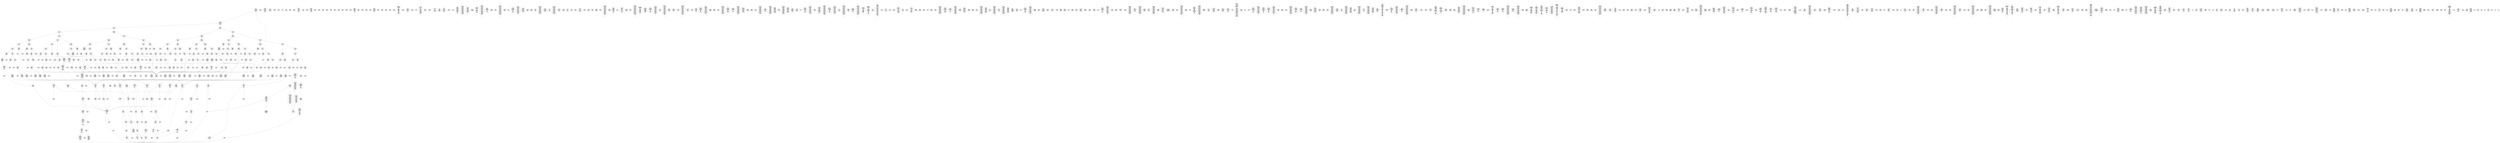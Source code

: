 /* Generated by GvGen v.1.0 (https://www.github.com/stricaud/gvgen) */

digraph G {
compound=true;
   node1 [label="[anywhere]"];
   node2 [label="# 0x0
PUSHX Data
PUSHX Data
MSTORE
PUSHX LogicData
CALLDATASIZE
LT
PUSHX Data
JUMPI
"];
   node3 [label="# 0xd
PUSHX Data
CALLDATALOAD
PUSHX BitData
SHR
PUSHX LogicData
GT
PUSHX Data
JUMPI
"];
   node4 [label="# 0x1e
PUSHX LogicData
GT
PUSHX Data
JUMPI
"];
   node5 [label="# 0x29
PUSHX LogicData
GT
PUSHX Data
JUMPI
"];
   node6 [label="# 0x34
PUSHX LogicData
GT
PUSHX Data
JUMPI
"];
   node7 [label="# 0x3f
PUSHX LogicData
GT
PUSHX Data
JUMPI
"];
   node8 [label="# 0x4a
PUSHX LogicData
EQ
PUSHX Data
JUMPI
"];
   node9 [label="# 0x55
PUSHX LogicData
EQ
PUSHX Data
JUMPI
"];
   node10 [label="# 0x60
PUSHX LogicData
EQ
PUSHX Data
JUMPI
"];
   node11 [label="# 0x6b
PUSHX Data
REVERT
"];
   node12 [label="# 0x6f
JUMPDEST
PUSHX LogicData
EQ
PUSHX Data
JUMPI
"];
   node13 [label="# 0x7b
PUSHX LogicData
EQ
PUSHX Data
JUMPI
"];
   node14 [label="# 0x86
PUSHX Data
REVERT
"];
   node15 [label="# 0x8a
JUMPDEST
PUSHX LogicData
EQ
PUSHX Data
JUMPI
"];
   node16 [label="# 0x96
PUSHX LogicData
EQ
PUSHX Data
JUMPI
"];
   node17 [label="# 0xa1
PUSHX LogicData
EQ
PUSHX Data
JUMPI
"];
   node18 [label="# 0xac
PUSHX LogicData
EQ
PUSHX Data
JUMPI
"];
   node19 [label="# 0xb7
PUSHX Data
REVERT
"];
   node20 [label="# 0xbb
JUMPDEST
PUSHX LogicData
GT
PUSHX Data
JUMPI
"];
   node21 [label="# 0xc7
PUSHX LogicData
EQ
PUSHX Data
JUMPI
"];
   node22 [label="# 0xd2
PUSHX LogicData
EQ
PUSHX Data
JUMPI
"];
   node23 [label="# 0xdd
PUSHX LogicData
EQ
PUSHX Data
JUMPI
"];
   node24 [label="# 0xe8
PUSHX LogicData
EQ
PUSHX Data
JUMPI
"];
   node25 [label="# 0xf3
PUSHX Data
REVERT
"];
   node26 [label="# 0xf7
JUMPDEST
PUSHX LogicData
EQ
PUSHX Data
JUMPI
"];
   node27 [label="# 0x103
PUSHX LogicData
EQ
PUSHX Data
JUMPI
"];
   node28 [label="# 0x10e
PUSHX LogicData
EQ
PUSHX Data
JUMPI
"];
   node29 [label="# 0x119
PUSHX LogicData
EQ
PUSHX Data
JUMPI
"];
   node30 [label="# 0x124
PUSHX Data
REVERT
"];
   node31 [label="# 0x128
JUMPDEST
PUSHX LogicData
GT
PUSHX Data
JUMPI
"];
   node32 [label="# 0x134
PUSHX LogicData
GT
PUSHX Data
JUMPI
"];
   node33 [label="# 0x13f
PUSHX LogicData
EQ
PUSHX Data
JUMPI
"];
   node34 [label="# 0x14a
PUSHX LogicData
EQ
PUSHX Data
JUMPI
"];
   node35 [label="# 0x155
PUSHX LogicData
EQ
PUSHX Data
JUMPI
"];
   node36 [label="# 0x160
PUSHX LogicData
EQ
PUSHX Data
JUMPI
"];
   node37 [label="# 0x16b
PUSHX Data
REVERT
"];
   node38 [label="# 0x16f
JUMPDEST
PUSHX LogicData
EQ
PUSHX Data
JUMPI
"];
   node39 [label="# 0x17b
PUSHX LogicData
EQ
PUSHX Data
JUMPI
"];
   node40 [label="# 0x186
PUSHX LogicData
EQ
PUSHX Data
JUMPI
"];
   node41 [label="# 0x191
PUSHX LogicData
EQ
PUSHX Data
JUMPI
"];
   node42 [label="# 0x19c
PUSHX Data
REVERT
"];
   node43 [label="# 0x1a0
JUMPDEST
PUSHX LogicData
GT
PUSHX Data
JUMPI
"];
   node44 [label="# 0x1ac
PUSHX LogicData
EQ
PUSHX Data
JUMPI
"];
   node45 [label="# 0x1b7
PUSHX LogicData
EQ
PUSHX Data
JUMPI
"];
   node46 [label="# 0x1c2
PUSHX LogicData
EQ
PUSHX Data
JUMPI
"];
   node47 [label="# 0x1cd
PUSHX LogicData
EQ
PUSHX Data
JUMPI
"];
   node48 [label="# 0x1d8
PUSHX Data
REVERT
"];
   node49 [label="# 0x1dc
JUMPDEST
PUSHX LogicData
EQ
PUSHX Data
JUMPI
"];
   node50 [label="# 0x1e8
PUSHX LogicData
EQ
PUSHX Data
JUMPI
"];
   node51 [label="# 0x1f3
PUSHX LogicData
EQ
PUSHX Data
JUMPI
"];
   node52 [label="# 0x1fe
PUSHX LogicData
EQ
PUSHX Data
JUMPI
"];
   node53 [label="# 0x209
PUSHX Data
REVERT
"];
   node54 [label="# 0x20d
JUMPDEST
PUSHX LogicData
GT
PUSHX Data
JUMPI
"];
   node55 [label="# 0x219
PUSHX LogicData
GT
PUSHX Data
JUMPI
"];
   node56 [label="# 0x224
PUSHX LogicData
GT
PUSHX Data
JUMPI
"];
   node57 [label="# 0x22f
PUSHX LogicData
GT
PUSHX Data
JUMPI
"];
   node58 [label="# 0x23a
PUSHX LogicData
EQ
PUSHX Data
JUMPI
"];
   node59 [label="# 0x245
PUSHX LogicData
EQ
PUSHX Data
JUMPI
"];
   node60 [label="# 0x250
PUSHX LogicData
EQ
PUSHX Data
JUMPI
"];
   node61 [label="# 0x25b
PUSHX Data
REVERT
"];
   node62 [label="# 0x25f
JUMPDEST
PUSHX LogicData
EQ
PUSHX Data
JUMPI
"];
   node63 [label="# 0x26b
PUSHX LogicData
EQ
PUSHX Data
JUMPI
"];
   node64 [label="# 0x276
PUSHX Data
REVERT
"];
   node65 [label="# 0x27a
JUMPDEST
PUSHX LogicData
EQ
PUSHX Data
JUMPI
"];
   node66 [label="# 0x286
PUSHX LogicData
EQ
PUSHX Data
JUMPI
"];
   node67 [label="# 0x291
PUSHX LogicData
EQ
PUSHX Data
JUMPI
"];
   node68 [label="# 0x29c
PUSHX LogicData
EQ
PUSHX Data
JUMPI
"];
   node69 [label="# 0x2a7
PUSHX Data
REVERT
"];
   node70 [label="# 0x2ab
JUMPDEST
PUSHX LogicData
GT
PUSHX Data
JUMPI
"];
   node71 [label="# 0x2b7
PUSHX LogicData
EQ
PUSHX Data
JUMPI
"];
   node72 [label="# 0x2c2
PUSHX LogicData
EQ
PUSHX Data
JUMPI
"];
   node73 [label="# 0x2cd
PUSHX LogicData
EQ
PUSHX Data
JUMPI
"];
   node74 [label="# 0x2d8
PUSHX LogicData
EQ
PUSHX Data
JUMPI
"];
   node75 [label="# 0x2e3
PUSHX Data
REVERT
"];
   node76 [label="# 0x2e7
JUMPDEST
PUSHX LogicData
EQ
PUSHX Data
JUMPI
"];
   node77 [label="# 0x2f3
PUSHX LogicData
EQ
PUSHX Data
JUMPI
"];
   node78 [label="# 0x2fe
PUSHX LogicData
EQ
PUSHX Data
JUMPI
"];
   node79 [label="# 0x309
PUSHX LogicData
EQ
PUSHX Data
JUMPI
"];
   node80 [label="# 0x314
PUSHX Data
REVERT
"];
   node81 [label="# 0x318
JUMPDEST
PUSHX LogicData
GT
PUSHX Data
JUMPI
"];
   node82 [label="# 0x324
PUSHX LogicData
GT
PUSHX Data
JUMPI
"];
   node83 [label="# 0x32f
PUSHX LogicData
EQ
PUSHX Data
JUMPI
"];
   node84 [label="# 0x33a
PUSHX LogicData
EQ
PUSHX Data
JUMPI
"];
   node85 [label="# 0x345
PUSHX LogicData
EQ
PUSHX Data
JUMPI
"];
   node86 [label="# 0x350
PUSHX LogicData
EQ
PUSHX Data
JUMPI
"];
   node87 [label="# 0x35b
PUSHX Data
REVERT
"];
   node88 [label="# 0x35f
JUMPDEST
PUSHX LogicData
EQ
PUSHX Data
JUMPI
"];
   node89 [label="# 0x36b
PUSHX LogicData
EQ
PUSHX Data
JUMPI
"];
   node90 [label="# 0x376
PUSHX LogicData
EQ
PUSHX Data
JUMPI
"];
   node91 [label="# 0x381
PUSHX LogicData
EQ
PUSHX Data
JUMPI
"];
   node92 [label="# 0x38c
PUSHX Data
REVERT
"];
   node93 [label="# 0x390
JUMPDEST
PUSHX LogicData
GT
PUSHX Data
JUMPI
"];
   node94 [label="# 0x39c
PUSHX LogicData
EQ
PUSHX Data
JUMPI
"];
   node95 [label="# 0x3a7
PUSHX LogicData
EQ
PUSHX Data
JUMPI
"];
   node96 [label="# 0x3b2
PUSHX LogicData
EQ
PUSHX Data
JUMPI
"];
   node97 [label="# 0x3bd
PUSHX LogicData
EQ
PUSHX Data
JUMPI
"];
   node98 [label="# 0x3c8
PUSHX Data
REVERT
"];
   node99 [label="# 0x3cc
JUMPDEST
PUSHX LogicData
EQ
PUSHX Data
JUMPI
"];
   node100 [label="# 0x3d8
PUSHX LogicData
EQ
PUSHX Data
JUMPI
"];
   node101 [label="# 0x3e3
PUSHX LogicData
EQ
PUSHX Data
JUMPI
"];
   node102 [label="# 0x3ee
PUSHX LogicData
EQ
PUSHX Data
JUMPI
"];
   node103 [label="# 0x3f9
JUMPDEST
PUSHX Data
REVERT
"];
   node104 [label="# 0x3fe
JUMPDEST
CALLVALUE
ISZERO
PUSHX Data
JUMPI
"];
   node105 [label="# 0x406
PUSHX Data
REVERT
"];
   node106 [label="# 0x40a
JUMPDEST
PUSHX Data
PUSHX StorData
SLOAD
JUMP
"];
   node107 [label="# 0x414
JUMPDEST
PUSHX MemData
MLOAD
MSTORE
PUSHX ArithData
ADD
"];
   node108 [label="# 0x41e
JUMPDEST
PUSHX MemData
MLOAD
SUB
RETURN
"];
   node109 [label="# 0x427
JUMPDEST
CALLVALUE
ISZERO
PUSHX Data
JUMPI
"];
   node110 [label="# 0x42f
PUSHX Data
REVERT
"];
   node111 [label="# 0x433
JUMPDEST
PUSHX Data
PUSHX Data
CALLDATASIZE
PUSHX Data
PUSHX Data
JUMP
"];
   node112 [label="# 0x442
JUMPDEST
PUSHX Data
JUMP
"];
   node113 [label="# 0x447
JUMPDEST
PUSHX MemData
MLOAD
ISZERO
ISZERO
MSTORE
PUSHX ArithData
ADD
PUSHX Data
JUMP
"];
   node114 [label="# 0x457
JUMPDEST
CALLVALUE
ISZERO
PUSHX Data
JUMPI
"];
   node115 [label="# 0x45f
PUSHX Data
REVERT
"];
   node116 [label="# 0x463
JUMPDEST
PUSHX Data
PUSHX StorData
SLOAD
JUMP
"];
   node117 [label="# 0x46d
JUMPDEST
CALLVALUE
ISZERO
PUSHX Data
JUMPI
"];
   node118 [label="# 0x475
PUSHX Data
REVERT
"];
   node119 [label="# 0x479
JUMPDEST
PUSHX Data
PUSHX Data
JUMP
"];
   node120 [label="# 0x482
JUMPDEST
PUSHX MemData
MLOAD
PUSHX Data
PUSHX Data
JUMP
"];
   node121 [label="# 0x48f
JUMPDEST
CALLVALUE
ISZERO
PUSHX Data
JUMPI
"];
   node122 [label="# 0x497
PUSHX Data
REVERT
"];
   node123 [label="# 0x49b
JUMPDEST
PUSHX Data
PUSHX Data
CALLDATASIZE
PUSHX Data
PUSHX Data
JUMP
"];
   node124 [label="# 0x4aa
JUMPDEST
PUSHX Data
JUMP
"];
   node125 [label="# 0x4af
JUMPDEST
PUSHX MemData
MLOAD
PUSHX ArithData
PUSHX BitData
PUSHX BitData
SHL
SUB
AND
MSTORE
PUSHX ArithData
ADD
PUSHX Data
JUMP
"];
   node126 [label="# 0x4c7
JUMPDEST
CALLVALUE
ISZERO
PUSHX Data
JUMPI
"];
   node127 [label="# 0x4cf
PUSHX Data
REVERT
"];
   node128 [label="# 0x4d3
JUMPDEST
PUSHX Data
PUSHX Data
CALLDATASIZE
PUSHX Data
PUSHX Data
JUMP
"];
   node129 [label="# 0x4e2
JUMPDEST
PUSHX Data
JUMP
"];
   node130 [label="# 0x4e7
JUMPDEST
STOP
"];
   node131 [label="# 0x4e9
JUMPDEST
CALLVALUE
ISZERO
PUSHX Data
JUMPI
"];
   node132 [label="# 0x4f1
PUSHX Data
REVERT
"];
   node133 [label="# 0x4f5
JUMPDEST
PUSHX Data
PUSHX Data
JUMP
"];
   node134 [label="# 0x505
JUMPDEST
CALLVALUE
ISZERO
PUSHX Data
JUMPI
"];
   node135 [label="# 0x50d
PUSHX Data
REVERT
"];
   node136 [label="# 0x511
JUMPDEST
PUSHX Data
PUSHX Data
CALLDATASIZE
PUSHX Data
PUSHX Data
JUMP
"];
   node137 [label="# 0x520
JUMPDEST
PUSHX Data
JUMP
"];
   node138 [label="# 0x525
JUMPDEST
CALLVALUE
ISZERO
PUSHX Data
JUMPI
"];
   node139 [label="# 0x52d
PUSHX Data
REVERT
"];
   node140 [label="# 0x531
JUMPDEST
PUSHX StorData
SLOAD
PUSHX Data
JUMP
"];
   node141 [label="# 0x53a
JUMPDEST
CALLVALUE
ISZERO
PUSHX Data
JUMPI
"];
   node142 [label="# 0x542
PUSHX Data
REVERT
"];
   node143 [label="# 0x546
JUMPDEST
PUSHX Data
PUSHX Data
JUMP
"];
   node144 [label="# 0x54f
JUMPDEST
CALLVALUE
ISZERO
PUSHX Data
JUMPI
"];
   node145 [label="# 0x557
PUSHX Data
REVERT
"];
   node146 [label="# 0x55b
JUMPDEST
PUSHX Data
PUSHX Data
CALLDATASIZE
PUSHX Data
PUSHX Data
JUMP
"];
   node147 [label="# 0x56a
JUMPDEST
PUSHX Data
JUMP
"];
   node148 [label="# 0x56f
JUMPDEST
CALLVALUE
ISZERO
PUSHX Data
JUMPI
"];
   node149 [label="# 0x577
PUSHX Data
REVERT
"];
   node150 [label="# 0x57b
JUMPDEST
PUSHX Data
PUSHX Data
CALLDATASIZE
PUSHX Data
PUSHX Data
JUMP
"];
   node151 [label="# 0x58a
JUMPDEST
PUSHX Data
JUMP
"];
   node152 [label="# 0x58f
JUMPDEST
PUSHX Data
MLOAD
MSTORE
PUSHX ArithData
ADD
MSTORE
ADD
PUSHX Data
JUMP
"];
   node153 [label="# 0x5a4
JUMPDEST
CALLVALUE
ISZERO
PUSHX Data
JUMPI
"];
   node154 [label="# 0x5ac
PUSHX Data
REVERT
"];
   node155 [label="# 0x5b0
JUMPDEST
PUSHX Data
PUSHX StorData
SLOAD
JUMP
"];
   node156 [label="# 0x5ba
JUMPDEST
CALLVALUE
ISZERO
PUSHX Data
JUMPI
"];
   node157 [label="# 0x5c2
PUSHX Data
REVERT
"];
   node158 [label="# 0x5c6
JUMPDEST
PUSHX Data
PUSHX Data
CALLDATASIZE
PUSHX Data
PUSHX Data
JUMP
"];
   node159 [label="# 0x5d5
JUMPDEST
PUSHX Data
JUMP
"];
   node160 [label="# 0x5da
JUMPDEST
CALLVALUE
ISZERO
PUSHX Data
JUMPI
"];
   node161 [label="# 0x5e2
PUSHX Data
REVERT
"];
   node162 [label="# 0x5e6
JUMPDEST
PUSHX Data
PUSHX StorData
SLOAD
JUMP
"];
   node163 [label="# 0x5f0
JUMPDEST
CALLVALUE
ISZERO
PUSHX Data
JUMPI
"];
   node164 [label="# 0x5f8
PUSHX Data
REVERT
"];
   node165 [label="# 0x5fc
JUMPDEST
PUSHX Data
PUSHX Data
CALLDATASIZE
PUSHX Data
PUSHX Data
JUMP
"];
   node166 [label="# 0x60b
JUMPDEST
PUSHX Data
JUMP
"];
   node167 [label="# 0x610
JUMPDEST
CALLVALUE
ISZERO
PUSHX Data
JUMPI
"];
   node168 [label="# 0x618
PUSHX Data
REVERT
"];
   node169 [label="# 0x61c
JUMPDEST
PUSHX Data
PUSHX StorData
SLOAD
JUMP
"];
   node170 [label="# 0x626
JUMPDEST
CALLVALUE
ISZERO
PUSHX Data
JUMPI
"];
   node171 [label="# 0x62e
PUSHX Data
REVERT
"];
   node172 [label="# 0x632
JUMPDEST
PUSHX Data
PUSHX Data
CALLDATASIZE
PUSHX Data
PUSHX Data
JUMP
"];
   node173 [label="# 0x641
JUMPDEST
PUSHX Data
PUSHX Data
MSTORE
PUSHX Data
MSTORE
PUSHX Data
SHA3
SLOAD
JUMP
"];
   node174 [label="# 0x653
JUMPDEST
CALLVALUE
ISZERO
PUSHX Data
JUMPI
"];
   node175 [label="# 0x65b
PUSHX Data
REVERT
"];
   node176 [label="# 0x65f
JUMPDEST
PUSHX Data
PUSHX Data
JUMP
"];
   node177 [label="# 0x66f
JUMPDEST
CALLVALUE
ISZERO
PUSHX Data
JUMPI
"];
   node178 [label="# 0x677
PUSHX Data
REVERT
"];
   node179 [label="# 0x67b
JUMPDEST
PUSHX Data
PUSHX Data
CALLDATASIZE
PUSHX Data
PUSHX Data
JUMP
"];
   node180 [label="# 0x68a
JUMPDEST
PUSHX Data
JUMP
"];
   node181 [label="# 0x68f
JUMPDEST
CALLVALUE
ISZERO
PUSHX Data
JUMPI
"];
   node182 [label="# 0x697
PUSHX Data
REVERT
"];
   node183 [label="# 0x69b
JUMPDEST
PUSHX Data
PUSHX Data
CALLDATASIZE
PUSHX Data
PUSHX Data
JUMP
"];
   node184 [label="# 0x6aa
JUMPDEST
PUSHX Data
JUMP
"];
   node185 [label="# 0x6af
JUMPDEST
CALLVALUE
ISZERO
PUSHX Data
JUMPI
"];
   node186 [label="# 0x6b7
PUSHX Data
REVERT
"];
   node187 [label="# 0x6bb
JUMPDEST
PUSHX Data
PUSHX Data
CALLDATASIZE
PUSHX Data
PUSHX Data
JUMP
"];
   node188 [label="# 0x6ca
JUMPDEST
PUSHX Data
JUMP
"];
   node189 [label="# 0x6cf
JUMPDEST
CALLVALUE
ISZERO
PUSHX Data
JUMPI
"];
   node190 [label="# 0x6d7
PUSHX Data
REVERT
"];
   node191 [label="# 0x6db
JUMPDEST
PUSHX Data
PUSHX StorData
SLOAD
JUMP
"];
   node192 [label="# 0x6e5
JUMPDEST
PUSHX Data
PUSHX Data
CALLDATASIZE
PUSHX Data
PUSHX Data
JUMP
"];
   node193 [label="# 0x6f3
JUMPDEST
PUSHX Data
JUMP
"];
   node194 [label="# 0x6f8
JUMPDEST
CALLVALUE
ISZERO
PUSHX Data
JUMPI
"];
   node195 [label="# 0x700
PUSHX Data
REVERT
"];
   node196 [label="# 0x704
JUMPDEST
PUSHX Data
PUSHX StorData
SLOAD
JUMP
"];
   node197 [label="# 0x70e
JUMPDEST
CALLVALUE
ISZERO
PUSHX Data
JUMPI
"];
   node198 [label="# 0x716
PUSHX Data
REVERT
"];
   node199 [label="# 0x71a
JUMPDEST
PUSHX Data
PUSHX Data
CALLDATASIZE
PUSHX Data
PUSHX Data
JUMP
"];
   node200 [label="# 0x729
JUMPDEST
PUSHX Data
JUMP
"];
   node201 [label="# 0x72e
JUMPDEST
CALLVALUE
ISZERO
PUSHX Data
JUMPI
"];
   node202 [label="# 0x736
PUSHX Data
REVERT
"];
   node203 [label="# 0x73a
JUMPDEST
PUSHX Data
PUSHX Data
JUMP
"];
   node204 [label="# 0x762
JUMPDEST
CALLVALUE
ISZERO
PUSHX Data
JUMPI
"];
   node205 [label="# 0x76a
PUSHX Data
REVERT
"];
   node206 [label="# 0x76e
JUMPDEST
PUSHX Data
PUSHX Data
CALLDATASIZE
PUSHX Data
PUSHX Data
JUMP
"];
   node207 [label="# 0x77d
JUMPDEST
PUSHX Data
JUMP
"];
   node208 [label="# 0x782
JUMPDEST
CALLVALUE
ISZERO
PUSHX Data
JUMPI
"];
   node209 [label="# 0x78a
PUSHX Data
REVERT
"];
   node210 [label="# 0x78e
JUMPDEST
PUSHX Data
PUSHX Data
CALLDATASIZE
PUSHX Data
PUSHX Data
JUMP
"];
   node211 [label="# 0x79d
JUMPDEST
PUSHX Data
JUMP
"];
   node212 [label="# 0x7a2
JUMPDEST
CALLVALUE
ISZERO
PUSHX Data
JUMPI
"];
   node213 [label="# 0x7aa
PUSHX Data
REVERT
"];
   node214 [label="# 0x7ae
JUMPDEST
PUSHX Data
PUSHX Data
CALLDATASIZE
PUSHX Data
PUSHX Data
JUMP
"];
   node215 [label="# 0x7bd
JUMPDEST
PUSHX Data
JUMP
"];
   node216 [label="# 0x7c2
JUMPDEST
CALLVALUE
ISZERO
PUSHX Data
JUMPI
"];
   node217 [label="# 0x7ca
PUSHX Data
REVERT
"];
   node218 [label="# 0x7ce
JUMPDEST
PUSHX Data
PUSHX Data
JUMP
"];
   node219 [label="# 0x7d7
JUMPDEST
CALLVALUE
ISZERO
PUSHX Data
JUMPI
"];
   node220 [label="# 0x7df
PUSHX Data
REVERT
"];
   node221 [label="# 0x7e3
JUMPDEST
PUSHX Data
PUSHX Data
JUMP
"];
   node222 [label="# 0x7ec
JUMPDEST
CALLVALUE
ISZERO
PUSHX Data
JUMPI
"];
   node223 [label="# 0x7f4
PUSHX Data
REVERT
"];
   node224 [label="# 0x7f8
JUMPDEST
PUSHX Data
PUSHX Data
CALLDATASIZE
PUSHX Data
PUSHX Data
JUMP
"];
   node225 [label="# 0x807
JUMPDEST
PUSHX Data
JUMP
"];
   node226 [label="# 0x80c
JUMPDEST
PUSHX Data
PUSHX Data
CALLDATASIZE
PUSHX Data
PUSHX Data
JUMP
"];
   node227 [label="# 0x81a
JUMPDEST
PUSHX Data
JUMP
"];
   node228 [label="# 0x81f
JUMPDEST
CALLVALUE
ISZERO
PUSHX Data
JUMPI
"];
   node229 [label="# 0x827
PUSHX Data
REVERT
"];
   node230 [label="# 0x82b
JUMPDEST
PUSHX StorData
SLOAD
PUSHX ArithData
PUSHX BitData
PUSHX BitData
SHL
SUB
AND
PUSHX Data
JUMP
"];
   node231 [label="# 0x83d
JUMPDEST
CALLVALUE
ISZERO
PUSHX Data
JUMPI
"];
   node232 [label="# 0x845
PUSHX Data
REVERT
"];
   node233 [label="# 0x849
JUMPDEST
PUSHX Data
PUSHX Data
CALLDATASIZE
PUSHX Data
PUSHX Data
JUMP
"];
   node234 [label="# 0x858
JUMPDEST
PUSHX Data
PUSHX Data
MSTORE
PUSHX Data
MSTORE
PUSHX Data
SHA3
SLOAD
JUMP
"];
   node235 [label="# 0x86a
JUMPDEST
CALLVALUE
ISZERO
PUSHX Data
JUMPI
"];
   node236 [label="# 0x872
PUSHX Data
REVERT
"];
   node237 [label="# 0x876
JUMPDEST
PUSHX Data
PUSHX Data
CALLDATASIZE
PUSHX Data
PUSHX Data
JUMP
"];
   node238 [label="# 0x885
JUMPDEST
PUSHX Data
JUMP
"];
   node239 [label="# 0x88a
JUMPDEST
CALLVALUE
ISZERO
PUSHX Data
JUMPI
"];
   node240 [label="# 0x892
PUSHX Data
REVERT
"];
   node241 [label="# 0x896
JUMPDEST
PUSHX Data
PUSHX Data
JUMP
"];
   node242 [label="# 0x89f
JUMPDEST
CALLVALUE
ISZERO
PUSHX Data
JUMPI
"];
   node243 [label="# 0x8a7
PUSHX Data
REVERT
"];
   node244 [label="# 0x8ab
JUMPDEST
PUSHX Data
PUSHX Data
JUMP
"];
   node245 [label="# 0x8b4
JUMPDEST
CALLVALUE
ISZERO
PUSHX Data
JUMPI
"];
   node246 [label="# 0x8bc
PUSHX Data
REVERT
"];
   node247 [label="# 0x8c0
JUMPDEST
PUSHX Data
PUSHX StorData
SLOAD
JUMP
"];
   node248 [label="# 0x8ca
JUMPDEST
CALLVALUE
ISZERO
PUSHX Data
JUMPI
"];
   node249 [label="# 0x8d2
PUSHX Data
REVERT
"];
   node250 [label="# 0x8d6
JUMPDEST
PUSHX Data
PUSHX Data
CALLDATASIZE
PUSHX Data
PUSHX Data
JUMP
"];
   node251 [label="# 0x8e5
JUMPDEST
PUSHX Data
JUMP
"];
   node252 [label="# 0x8ea
JUMPDEST
CALLVALUE
ISZERO
PUSHX Data
JUMPI
"];
   node253 [label="# 0x8f2
PUSHX Data
REVERT
"];
   node254 [label="# 0x8f6
JUMPDEST
PUSHX Data
PUSHX Data
CALLDATASIZE
PUSHX Data
PUSHX Data
JUMP
"];
   node255 [label="# 0x905
JUMPDEST
PUSHX Data
JUMP
"];
   node256 [label="# 0x90a
JUMPDEST
CALLVALUE
ISZERO
PUSHX Data
JUMPI
"];
   node257 [label="# 0x912
PUSHX Data
REVERT
"];
   node258 [label="# 0x916
JUMPDEST
PUSHX Data
PUSHX StorData
SLOAD
JUMP
"];
   node259 [label="# 0x920
JUMPDEST
CALLVALUE
ISZERO
PUSHX Data
JUMPI
"];
   node260 [label="# 0x928
PUSHX Data
REVERT
"];
   node261 [label="# 0x92c
JUMPDEST
PUSHX Data
PUSHX Data
JUMP
"];
   node262 [label="# 0x935
JUMPDEST
CALLVALUE
ISZERO
PUSHX Data
JUMPI
"];
   node263 [label="# 0x93d
PUSHX Data
REVERT
"];
   node264 [label="# 0x941
JUMPDEST
PUSHX Data
PUSHX Data
JUMP
"];
   node265 [label="# 0x94a
JUMPDEST
CALLVALUE
ISZERO
PUSHX Data
JUMPI
"];
   node266 [label="# 0x952
PUSHX Data
REVERT
"];
   node267 [label="# 0x956
JUMPDEST
PUSHX Data
PUSHX Data
JUMP
"];
   node268 [label="# 0x965
JUMPDEST
CALLVALUE
ISZERO
PUSHX Data
JUMPI
"];
   node269 [label="# 0x96d
PUSHX Data
REVERT
"];
   node270 [label="# 0x971
JUMPDEST
PUSHX Data
PUSHX Data
JUMP
"];
   node271 [label="# 0x97a
JUMPDEST
CALLVALUE
ISZERO
PUSHX Data
JUMPI
"];
   node272 [label="# 0x982
PUSHX Data
REVERT
"];
   node273 [label="# 0x986
JUMPDEST
PUSHX Data
PUSHX Data
CALLDATASIZE
PUSHX Data
PUSHX Data
JUMP
"];
   node274 [label="# 0x995
JUMPDEST
PUSHX Data
JUMP
"];
   node275 [label="# 0x99a
JUMPDEST
CALLVALUE
ISZERO
PUSHX Data
JUMPI
"];
   node276 [label="# 0x9a2
PUSHX Data
REVERT
"];
   node277 [label="# 0x9a6
JUMPDEST
PUSHX Data
PUSHX Data
JUMP
"];
   node278 [label="# 0x9b0
JUMPDEST
CALLVALUE
ISZERO
PUSHX Data
JUMPI
"];
   node279 [label="# 0x9b8
PUSHX Data
REVERT
"];
   node280 [label="# 0x9bc
JUMPDEST
PUSHX Data
PUSHX StorData
SLOAD
JUMP
"];
   node281 [label="# 0x9c6
JUMPDEST
CALLVALUE
ISZERO
PUSHX Data
JUMPI
"];
   node282 [label="# 0x9ce
PUSHX Data
REVERT
"];
   node283 [label="# 0x9d2
JUMPDEST
PUSHX Data
PUSHX StorData
SLOAD
JUMP
"];
   node284 [label="# 0x9dc
JUMPDEST
CALLVALUE
ISZERO
PUSHX Data
JUMPI
"];
   node285 [label="# 0x9e4
PUSHX Data
REVERT
"];
   node286 [label="# 0x9e8
JUMPDEST
PUSHX Data
PUSHX Data
CALLDATASIZE
PUSHX Data
PUSHX Data
JUMP
"];
   node287 [label="# 0x9f7
JUMPDEST
PUSHX Data
PUSHX Data
MSTORE
PUSHX Data
MSTORE
PUSHX Data
SHA3
SLOAD
JUMP
"];
   node288 [label="# 0xa09
JUMPDEST
CALLVALUE
ISZERO
PUSHX Data
JUMPI
"];
   node289 [label="# 0xa11
PUSHX Data
REVERT
"];
   node290 [label="# 0xa15
JUMPDEST
PUSHX Data
PUSHX Data
CALLDATASIZE
PUSHX Data
PUSHX Data
JUMP
"];
   node291 [label="# 0xa24
JUMPDEST
PUSHX Data
JUMP
"];
   node292 [label="# 0xa29
JUMPDEST
CALLVALUE
ISZERO
PUSHX Data
JUMPI
"];
   node293 [label="# 0xa31
PUSHX Data
REVERT
"];
   node294 [label="# 0xa35
JUMPDEST
PUSHX Data
PUSHX Data
CALLDATASIZE
PUSHX Data
PUSHX Data
JUMP
"];
   node295 [label="# 0xa44
JUMPDEST
PUSHX Data
JUMP
"];
   node296 [label="# 0xa49
JUMPDEST
CALLVALUE
ISZERO
PUSHX Data
JUMPI
"];
   node297 [label="# 0xa51
PUSHX Data
REVERT
"];
   node298 [label="# 0xa55
JUMPDEST
PUSHX Data
PUSHX Data
CALLDATASIZE
PUSHX Data
PUSHX Data
JUMP
"];
   node299 [label="# 0xa64
JUMPDEST
PUSHX Data
JUMP
"];
   node300 [label="# 0xa69
JUMPDEST
CALLVALUE
ISZERO
PUSHX Data
JUMPI
"];
   node301 [label="# 0xa71
PUSHX Data
REVERT
"];
   node302 [label="# 0xa75
JUMPDEST
PUSHX Data
PUSHX Data
CALLDATASIZE
PUSHX Data
PUSHX Data
JUMP
"];
   node303 [label="# 0xa84
JUMPDEST
PUSHX Data
JUMP
"];
   node304 [label="# 0xa89
JUMPDEST
CALLVALUE
ISZERO
PUSHX Data
JUMPI
"];
   node305 [label="# 0xa91
PUSHX Data
REVERT
"];
   node306 [label="# 0xa95
JUMPDEST
PUSHX Data
PUSHX Data
JUMP
"];
   node307 [label="# 0xa9f
JUMPDEST
PUSHX Data
PUSHX Data
CALLDATASIZE
PUSHX Data
PUSHX Data
JUMP
"];
   node308 [label="# 0xaad
JUMPDEST
PUSHX Data
JUMP
"];
   node309 [label="# 0xab2
JUMPDEST
CALLVALUE
ISZERO
PUSHX Data
JUMPI
"];
   node310 [label="# 0xaba
PUSHX Data
REVERT
"];
   node311 [label="# 0xabe
JUMPDEST
PUSHX Data
PUSHX StorData
SLOAD
JUMP
"];
   node312 [label="# 0xac8
JUMPDEST
CALLVALUE
ISZERO
PUSHX Data
JUMPI
"];
   node313 [label="# 0xad0
PUSHX Data
REVERT
"];
   node314 [label="# 0xad4
JUMPDEST
PUSHX Data
PUSHX Data
JUMP
"];
   node315 [label="# 0xadd
JUMPDEST
CALLVALUE
ISZERO
PUSHX Data
JUMPI
"];
   node316 [label="# 0xae5
PUSHX Data
REVERT
"];
   node317 [label="# 0xae9
JUMPDEST
PUSHX Data
PUSHX Data
JUMP
"];
   node318 [label="# 0xaf2
JUMPDEST
CALLVALUE
ISZERO
PUSHX Data
JUMPI
"];
   node319 [label="# 0xafa
PUSHX Data
REVERT
"];
   node320 [label="# 0xafe
JUMPDEST
PUSHX Data
PUSHX Data
CALLDATASIZE
PUSHX Data
PUSHX Data
JUMP
"];
   node321 [label="# 0xb0d
JUMPDEST
PUSHX ArithData
PUSHX BitData
PUSHX BitData
SHL
SUB
AND
PUSHX Data
MSTORE
PUSHX Data
PUSHX Data
MSTORE
PUSHX Data
SHA3
AND
MSTORE
MSTORE
SHA3
SLOAD
PUSHX BitData
AND
JUMP
"];
   node322 [label="# 0xb3b
JUMPDEST
CALLVALUE
ISZERO
PUSHX Data
JUMPI
"];
   node323 [label="# 0xb43
PUSHX Data
REVERT
"];
   node324 [label="# 0xb47
JUMPDEST
PUSHX StorData
SLOAD
PUSHX Data
PUSHX ArithData
PUSHX BitData
PUSHX BitData
SHL
SUB
AND
JUMP
"];
   node325 [label="# 0xb5b
JUMPDEST
CALLVALUE
ISZERO
PUSHX Data
JUMPI
"];
   node326 [label="# 0xb63
PUSHX Data
REVERT
"];
   node327 [label="# 0xb67
JUMPDEST
PUSHX Data
PUSHX Data
CALLDATASIZE
PUSHX Data
PUSHX Data
JUMP
"];
   node328 [label="# 0xb76
JUMPDEST
PUSHX Data
JUMP
"];
   node329 [label="# 0xb7b
JUMPDEST
CALLVALUE
ISZERO
PUSHX Data
JUMPI
"];
   node330 [label="# 0xb83
PUSHX Data
REVERT
"];
   node331 [label="# 0xb87
JUMPDEST
PUSHX Data
PUSHX Data
JUMP
"];
   node332 [label="# 0xb91
JUMPDEST
PUSHX Data
PUSHX BitData
AND
PUSHX LogicData
EQ
PUSHX Data
JUMPI
"];
   node333 [label="# 0xbde
PUSHX Data
PUSHX Data
JUMP
"];
   node334 [label="# 0xbe7
JUMPDEST
JUMP
"];
   node335 [label="# 0xbed
JUMPDEST
PUSHX Data
PUSHX StorData
SLOAD
PUSHX Data
PUSHX Data
JUMP
"];
   node336 [label="# 0xbfc
JUMPDEST
PUSHX ArithData
ADD
PUSHX ArithData
DIV
MUL
PUSHX ArithData
ADD
PUSHX MemData
MLOAD
ADD
PUSHX Data
MSTORE
MSTORE
PUSHX ArithData
ADD
SLOAD
PUSHX Data
PUSHX Data
JUMP
"];
   node337 [label="# 0xc28
JUMPDEST
ISZERO
PUSHX Data
JUMPI
"];
   node338 [label="# 0xc2f
PUSHX LogicData
LT
PUSHX Data
JUMPI
"];
   node339 [label="# 0xc37
PUSHX ArithData
SLOAD
DIV
MUL
MSTORE
PUSHX ArithData
ADD
PUSHX Data
JUMP
"];
   node340 [label="# 0xc4a
JUMPDEST
ADD
PUSHX Data
MSTORE
PUSHX Data
PUSHX Data
SHA3
"];
   node341 [label="# 0xc58
JUMPDEST
SLOAD
MSTORE
PUSHX ArithData
ADD
PUSHX ArithData
ADD
GT
PUSHX Data
JUMPI
"];
   node342 [label="# 0xc6c
SUB
PUSHX BitData
AND
ADD
"];
   node343 [label="# 0xc75
JUMPDEST
JUMP
"];
   node344 [label="# 0xc7f
JUMPDEST
PUSHX Data
MSTORE
PUSHX Data
PUSHX Data
MSTORE
PUSHX Data
SHA3
SLOAD
PUSHX ArithData
PUSHX BitData
PUSHX BitData
SHL
SUB
AND
PUSHX Data
JUMPI
"];
   node345 [label="# 0xc9c
PUSHX MemData
MLOAD
PUSHX BitData
PUSHX BitData
SHL
MSTORE
PUSHX Data
PUSHX ArithData
ADD
MSTORE
PUSHX Data
PUSHX ArithData
ADD
MSTORE
PUSHX Data
PUSHX ArithData
ADD
MSTORE
PUSHX Data
PUSHX ArithData
ADD
MSTORE
PUSHX ArithData
ADD
"];
   node346 [label="# 0xd05
JUMPDEST
PUSHX MemData
MLOAD
SUB
REVERT
"];
   node347 [label="# 0xd0e
JUMPDEST
PUSHX Data
MSTORE
PUSHX Data
PUSHX Data
MSTORE
PUSHX Data
SHA3
SLOAD
PUSHX ArithData
PUSHX BitData
PUSHX BitData
SHL
SUB
AND
JUMP
"];
   node348 [label="# 0xd2a
JUMPDEST
PUSHX Data
PUSHX Data
PUSHX Data
JUMP
"];
   node349 [label="# 0xd35
JUMPDEST
PUSHX ArithData
PUSHX BitData
PUSHX BitData
SHL
SUB
AND
PUSHX ArithData
PUSHX BitData
PUSHX BitData
SHL
SUB
AND
SUB
PUSHX Data
JUMPI
"];
   node350 [label="# 0xd51
PUSHX MemData
MLOAD
PUSHX BitData
PUSHX BitData
SHL
MSTORE
PUSHX Data
PUSHX ArithData
ADD
MSTORE
PUSHX Data
PUSHX ArithData
ADD
MSTORE
PUSHX Data
PUSHX ArithData
ADD
MSTORE
PUSHX Data
PUSHX ArithData
ADD
MSTORE
PUSHX ArithData
ADD
PUSHX Data
JUMP
"];
   node351 [label="# 0xdbe
JUMPDEST
CALLER
PUSHX ArithData
PUSHX BitData
PUSHX BitData
SHL
SUB
AND
EQ
PUSHX Data
JUMPI
"];
   node352 [label="# 0xdd0
PUSHX Data
CALLER
PUSHX Data
JUMP
"];
   node353 [label="# 0xdda
JUMPDEST
PUSHX Data
JUMPI
"];
   node354 [label="# 0xddf
PUSHX MemData
MLOAD
PUSHX BitData
PUSHX BitData
SHL
MSTORE
PUSHX Data
PUSHX ArithData
ADD
MSTORE
PUSHX Data
PUSHX ArithData
ADD
MSTORE
PUSHX Data
PUSHX ArithData
ADD
MSTORE
PUSHX Data
PUSHX ArithData
ADD
MSTORE
PUSHX ArithData
ADD
PUSHX Data
JUMP
"];
   node355 [label="# 0xe4c
JUMPDEST
PUSHX Data
PUSHX Data
JUMP
"];
   node356 [label="# 0xe56
JUMPDEST
JUMP
"];
   node357 [label="# 0xe5b
JUMPDEST
PUSHX StorData
SLOAD
PUSHX ArithData
PUSHX BitData
PUSHX BitData
SHL
SUB
AND
CALLER
EQ
PUSHX Data
JUMPI
"];
   node358 [label="# 0xe6e
PUSHX MemData
MLOAD
PUSHX BitData
PUSHX BitData
SHL
MSTORE
PUSHX Data
PUSHX ArithData
ADD
MSTORE
PUSHX ArithData
ADD
MSTORE
PUSHX Data
PUSHX ArithData
ADD
MSTORE
PUSHX ArithData
ADD
PUSHX Data
JUMP
"];
   node359 [label="# 0xeb5
JUMPDEST
PUSHX Data
PUSHX StorData
SLOAD
PUSHX StorData
SLOAD
PUSHX StorData
SLOAD
PUSHX Data
PUSHX Data
JUMP
"];
   node360 [label="# 0xecf
JUMPDEST
PUSHX Data
PUSHX Data
JUMP
"];
   node361 [label="# 0xed9
JUMPDEST
PUSHX Data
PUSHX Data
JUMP
"];
   node362 [label="# 0xee3
JUMPDEST
GT
ISZERO
PUSHX Data
JUMPI
"];
   node363 [label="# 0xeea
PUSHX MemData
MLOAD
PUSHX BitData
PUSHX BitData
SHL
MSTORE
PUSHX Data
PUSHX ArithData
ADD
MSTORE
PUSHX Data
PUSHX ArithData
ADD
MSTORE
PUSHX Data
PUSHX ArithData
ADD
MSTORE
PUSHX ArithData
ADD
PUSHX Data
JUMP
"];
   node364 [label="# 0xf31
JUMPDEST
PUSHX StorData
SLOAD
PUSHX StorData
SLOAD
PUSHX Data
PUSHX Data
JUMP
"];
   node365 [label="# 0xf42
JUMPDEST
GT
ISZERO
PUSHX Data
JUMPI
"];
   node366 [label="# 0xf49
PUSHX MemData
MLOAD
PUSHX BitData
PUSHX BitData
SHL
MSTORE
PUSHX Data
PUSHX ArithData
ADD
MSTORE
PUSHX Data
PUSHX ArithData
ADD
MSTORE
PUSHX Data
PUSHX ArithData
ADD
MSTORE
PUSHX ArithData
ADD
PUSHX Data
JUMP
"];
   node367 [label="# 0xf90
JUMPDEST
PUSHX StorData
SLOAD
PUSHX Data
PUSHX Data
JUMP
"];
   node368 [label="# 0xf9e
JUMPDEST
PUSHX Data
SSTORE
PUSHX Data
"];
   node369 [label="# 0xfa4
JUMPDEST
LT
ISZERO
PUSHX Data
JUMPI
"];
   node370 [label="# 0xfad
PUSHX Data
LT
PUSHX Data
JUMPI
"];
   node371 [label="# 0xfba
PUSHX Data
PUSHX Data
JUMP
"];
   node372 [label="# 0xfc1
JUMPDEST
PUSHX ArithData
MUL
ADD
PUSHX ArithData
ADD
PUSHX Data
PUSHX Data
JUMP
"];
   node373 [label="# 0xfd6
JUMPDEST
PUSHX Data
JUMP
"];
   node374 [label="# 0xfdb
JUMPDEST
PUSHX Data
PUSHX Data
JUMP
"];
   node375 [label="# 0xfe5
JUMPDEST
PUSHX Data
JUMP
"];
   node376 [label="# 0xfed
JUMPDEST
PUSHX Data
CALLER
PUSHX Data
JUMP
"];
   node377 [label="# 0xff7
JUMPDEST
PUSHX Data
JUMPI
"];
   node378 [label="# 0xffc
PUSHX MemData
MLOAD
PUSHX BitData
PUSHX BitData
SHL
MSTORE
PUSHX Data
PUSHX ArithData
ADD
MSTORE
PUSHX Data
PUSHX ArithData
ADD
MSTORE
PUSHX Data
PUSHX ArithData
ADD
MSTORE
PUSHX Data
PUSHX ArithData
ADD
MSTORE
PUSHX ArithData
ADD
PUSHX Data
JUMP
"];
   node379 [label="# 0x1069
JUMPDEST
PUSHX Data
PUSHX Data
JUMP
"];
   node380 [label="# 0x1074
JUMPDEST
PUSHX Data
PUSHX Data
MSTORE
PUSHX Data
MSTORE
PUSHX Data
PUSHX Data
SHA3
SLOAD
LT
PUSHX Data
JUMPI
"];
   node381 [label="# 0x108c
PUSHX Data
REVERT
"];
   node382 [label="# 0x1090
JUMPDEST
PUSHX Data
MSTORE
PUSHX Data
SHA3
PUSHX ArithData
MUL
ADD
SLOAD
PUSHX ArithData
ADD
SLOAD
JUMP
"];
   node383 [label="# 0x10b0
JUMPDEST
PUSHX Data
PUSHX Data
PUSHX Data
JUMP
"];
   node384 [label="# 0x10bb
JUMPDEST
LT
PUSHX Data
JUMPI
"];
   node385 [label="# 0x10c2
PUSHX MemData
MLOAD
PUSHX BitData
PUSHX BitData
SHL
MSTORE
PUSHX Data
PUSHX ArithData
ADD
MSTORE
PUSHX Data
PUSHX ArithData
ADD
MSTORE
PUSHX Data
PUSHX ArithData
ADD
MSTORE
PUSHX Data
PUSHX ArithData
ADD
MSTORE
PUSHX ArithData
ADD
PUSHX Data
JUMP
"];
   node386 [label="# 0x112f
JUMPDEST
PUSHX ArithData
PUSHX BitData
PUSHX BitData
SHL
SUB
AND
PUSHX Data
MSTORE
PUSHX Data
PUSHX Data
MSTORE
PUSHX Data
SHA3
MSTORE
MSTORE
SHA3
SLOAD
JUMP
"];
   node387 [label="# 0x1158
JUMPDEST
PUSHX Data
PUSHX MemData
MLOAD
PUSHX ArithData
ADD
PUSHX Data
MSTORE
PUSHX Data
MSTORE
PUSHX Data
JUMP
"];
   node388 [label="# 0x1173
JUMPDEST
PUSHX StorData
SLOAD
PUSHX ArithData
PUSHX BitData
PUSHX BitData
SHL
SUB
AND
CALLER
EQ
PUSHX Data
JUMPI
"];
   node389 [label="# 0x1186
PUSHX MemData
MLOAD
PUSHX BitData
PUSHX BitData
SHL
MSTORE
PUSHX Data
PUSHX ArithData
ADD
MSTORE
PUSHX ArithData
ADD
MSTORE
PUSHX Data
PUSHX ArithData
ADD
MSTORE
PUSHX ArithData
ADD
PUSHX Data
JUMP
"];
   node390 [label="# 0x11cd
JUMPDEST
LT
ISZERO
PUSHX Data
JUMPI
"];
   node391 [label="# 0x11d6
PUSHX MemData
MLOAD
PUSHX BitData
PUSHX BitData
SHL
MSTORE
PUSHX Data
PUSHX ArithData
ADD
MSTORE
PUSHX Data
PUSHX ArithData
ADD
MSTORE
PUSHX Data
PUSHX ArithData
ADD
MSTORE
PUSHX Data
PUSHX ArithData
ADD
MSTORE
PUSHX ArithData
ADD
PUSHX Data
JUMP
"];
   node392 [label="# 0x1243
JUMPDEST
PUSHX Data
SSTORE
PUSHX Data
SSTORE
JUMP
"];
   node393 [label="# 0x124e
JUMPDEST
PUSHX Data
PUSHX Data
PUSHX StorData
SLOAD
JUMP
"];
   node394 [label="# 0x1259
JUMPDEST
LT
PUSHX Data
JUMPI
"];
   node395 [label="# 0x1260
PUSHX MemData
MLOAD
PUSHX BitData
PUSHX BitData
SHL
MSTORE
PUSHX Data
PUSHX ArithData
ADD
MSTORE
PUSHX Data
PUSHX ArithData
ADD
MSTORE
PUSHX Data
PUSHX ArithData
ADD
MSTORE
PUSHX Data
PUSHX ArithData
ADD
MSTORE
PUSHX ArithData
ADD
PUSHX Data
JUMP
"];
   node396 [label="# 0x12cd
JUMPDEST
PUSHX StorData
SLOAD
LT
PUSHX Data
JUMPI
"];
   node397 [label="# 0x12d9
PUSHX Data
PUSHX Data
JUMP
"];
   node398 [label="# 0x12e0
JUMPDEST
PUSHX Data
MSTORE
PUSHX Data
PUSHX Data
SHA3
ADD
SLOAD
JUMP
"];
   node399 [label="# 0x12f2
JUMPDEST
PUSHX StorData
SLOAD
PUSHX ArithData
PUSHX BitData
PUSHX BitData
SHL
SUB
AND
CALLER
EQ
PUSHX Data
JUMPI
"];
   node400 [label="# 0x1305
PUSHX MemData
MLOAD
PUSHX BitData
PUSHX BitData
SHL
MSTORE
PUSHX Data
PUSHX ArithData
ADD
MSTORE
PUSHX ArithData
ADD
MSTORE
PUSHX Data
PUSHX ArithData
ADD
MSTORE
PUSHX ArithData
ADD
PUSHX Data
JUMP
"];
   node401 [label="# 0x134c
JUMPDEST
PUSHX Data
PUSHX Data
PUSHX Data
JUMP
"];
   node402 [label="# 0x1358
JUMPDEST
PUSHX Data
PUSHX Data
JUMP
"];
   node403 [label="# 0x1360
JUMPDEST
PUSHX Data
JUMPI
"];
   node404 [label="# 0x1365
PUSHX MemData
MLOAD
PUSHX BitData
PUSHX BitData
SHL
MSTORE
PUSHX Data
PUSHX ArithData
ADD
MSTORE
PUSHX Data
PUSHX ArithData
ADD
MSTORE
PUSHX Data
PUSHX ArithData
ADD
MSTORE
PUSHX ArithData
ADD
PUSHX Data
JUMP
"];
   node405 [label="# 0x13ac
JUMPDEST
PUSHX StorData
SLOAD
PUSHX ArithData
PUSHX BitData
PUSHX BitData
SHL
SUB
AND
PUSHX Data
CALLER
PUSHX Data
JUMP
"];
   node406 [label="# 0x13ca
JUMPDEST
PUSHX ArithData
PUSHX BitData
PUSHX BitData
SHL
SUB
AND
EQ
PUSHX Data
JUMPI
"];
   node407 [label="# 0x13d9
PUSHX MemData
MLOAD
PUSHX BitData
PUSHX BitData
SHL
MSTORE
PUSHX Data
PUSHX ArithData
ADD
MSTORE
PUSHX Data
PUSHX ArithData
ADD
MSTORE
PUSHX Data
PUSHX ArithData
ADD
MSTORE
PUSHX ArithData
ADD
PUSHX Data
JUMP
"];
   node408 [label="# 0x1420
JUMPDEST
PUSHX Data
PUSHX StorData
SLOAD
PUSHX StorData
SLOAD
PUSHX StorData
SLOAD
PUSHX StorData
SLOAD
PUSHX Data
PUSHX Data
JUMP
"];
   node409 [label="# 0x1439
JUMPDEST
PUSHX Data
PUSHX Data
JUMP
"];
   node410 [label="# 0x1443
JUMPDEST
PUSHX Data
PUSHX Data
JUMP
"];
   node411 [label="# 0x144d
JUMPDEST
LT
PUSHX Data
JUMPI
"];
   node412 [label="# 0x1453
PUSHX MemData
MLOAD
PUSHX BitData
PUSHX BitData
SHL
MSTORE
PUSHX Data
PUSHX ArithData
ADD
MSTORE
PUSHX Data
PUSHX ArithData
ADD
MSTORE
PUSHX Data
PUSHX ArithData
ADD
MSTORE
PUSHX ArithData
ADD
PUSHX Data
JUMP
"];
   node413 [label="# 0x149a
JUMPDEST
PUSHX StorData
SLOAD
CALLVALUE
LT
ISZERO
PUSHX Data
JUMPI
"];
   node414 [label="# 0x14a5
PUSHX MemData
MLOAD
PUSHX BitData
PUSHX BitData
SHL
MSTORE
PUSHX Data
PUSHX ArithData
ADD
MSTORE
PUSHX Data
PUSHX ArithData
ADD
MSTORE
PUSHX Data
PUSHX ArithData
ADD
MSTORE
PUSHX ArithData
ADD
PUSHX Data
JUMP
"];
   node415 [label="# 0x14ec
JUMPDEST
CALLER
PUSHX Data
MSTORE
PUSHX Data
PUSHX Data
MSTORE
PUSHX Data
SHA3
SLOAD
PUSHX Data
PUSHX Data
PUSHX Data
PUSHX Data
JUMP
"];
   node416 [label="# 0x150a
JUMPDEST
GT
ISZERO
PUSHX Data
JUMPI
"];
   node417 [label="# 0x1511
PUSHX MemData
MLOAD
PUSHX BitData
PUSHX BitData
SHL
MSTORE
PUSHX Data
PUSHX ArithData
ADD
MSTORE
PUSHX Data
PUSHX ArithData
ADD
MSTORE
PUSHX Data
PUSHX ArithData
ADD
MSTORE
PUSHX ArithData
ADD
PUSHX Data
JUMP
"];
   node418 [label="# 0x1558
JUMPDEST
CALLER
PUSHX Data
MSTORE
PUSHX Data
PUSHX Data
MSTORE
PUSHX Data
SHA3
SLOAD
PUSHX Data
PUSHX Data
PUSHX Data
JUMP
"];
   node419 [label="# 0x1578
JUMPDEST
SSTORE
PUSHX Data
PUSHX StorData
PUSHX Data
SLOAD
PUSHX Data
PUSHX Data
JUMP
"];
   node420 [label="# 0x1592
JUMPDEST
SSTORE
PUSHX Data
CALLER
PUSHX Data
JUMP
"];
   node421 [label="# 0x15a1
JUMPDEST
JUMP
"];
   node422 [label="# 0x15a9
JUMPDEST
PUSHX StorData
SLOAD
PUSHX ArithData
PUSHX BitData
PUSHX BitData
SHL
SUB
AND
CALLER
EQ
PUSHX Data
JUMPI
"];
   node423 [label="# 0x15bc
PUSHX MemData
MLOAD
PUSHX BitData
PUSHX BitData
SHL
MSTORE
PUSHX Data
PUSHX ArithData
ADD
MSTORE
PUSHX ArithData
ADD
MSTORE
PUSHX Data
PUSHX ArithData
ADD
MSTORE
PUSHX ArithData
ADD
PUSHX Data
JUMP
"];
   node424 [label="# 0x1603
JUMPDEST
PUSHX Data
SSTORE
JUMP
"];
   node425 [label="# 0x1608
JUMPDEST
PUSHX Data
MSTORE
PUSHX Data
PUSHX Data
MSTORE
PUSHX Data
SHA3
SLOAD
PUSHX ArithData
PUSHX BitData
PUSHX BitData
SHL
SUB
AND
PUSHX Data
JUMPI
"];
   node426 [label="# 0x1626
PUSHX MemData
MLOAD
PUSHX BitData
PUSHX BitData
SHL
MSTORE
PUSHX Data
PUSHX ArithData
ADD
MSTORE
PUSHX Data
PUSHX ArithData
ADD
MSTORE
PUSHX Data
PUSHX ArithData
ADD
MSTORE
PUSHX Data
PUSHX ArithData
ADD
MSTORE
PUSHX ArithData
ADD
PUSHX Data
JUMP
"];
   node427 [label="# 0x1693
JUMPDEST
PUSHX StorData
SLOAD
PUSHX ArithData
PUSHX BitData
PUSHX BitData
SHL
SUB
AND
CALLER
EQ
PUSHX Data
JUMPI
"];
   node428 [label="# 0x16a6
PUSHX MemData
MLOAD
PUSHX BitData
PUSHX BitData
SHL
MSTORE
PUSHX Data
PUSHX ArithData
ADD
MSTORE
PUSHX ArithData
ADD
MSTORE
PUSHX Data
PUSHX ArithData
ADD
MSTORE
PUSHX ArithData
ADD
PUSHX Data
JUMP
"];
   node429 [label="# 0x16ed
JUMPDEST
LT
ISZERO
PUSHX Data
JUMPI
"];
   node430 [label="# 0x16f6
PUSHX MemData
MLOAD
PUSHX BitData
PUSHX BitData
SHL
MSTORE
PUSHX Data
PUSHX ArithData
ADD
MSTORE
PUSHX Data
PUSHX ArithData
ADD
MSTORE
PUSHX Data
PUSHX ArithData
ADD
MSTORE
PUSHX Data
PUSHX ArithData
ADD
MSTORE
PUSHX ArithData
ADD
PUSHX Data
JUMP
"];
   node431 [label="# 0x1763
JUMPDEST
PUSHX Data
SSTORE
PUSHX Data
SSTORE
JUMP
"];
   node432 [label="# 0x176e
JUMPDEST
PUSHX Data
PUSHX ArithData
PUSHX BitData
PUSHX BitData
SHL
SUB
AND
PUSHX Data
JUMPI
"];
   node433 [label="# 0x177f
PUSHX MemData
MLOAD
PUSHX BitData
PUSHX BitData
SHL
MSTORE
PUSHX Data
PUSHX ArithData
ADD
MSTORE
PUSHX Data
PUSHX ArithData
ADD
MSTORE
PUSHX Data
PUSHX ArithData
ADD
MSTORE
PUSHX Data
PUSHX ArithData
ADD
MSTORE
PUSHX ArithData
ADD
PUSHX Data
JUMP
"];
   node434 [label="# 0x17ec
JUMPDEST
PUSHX ArithData
PUSHX BitData
PUSHX BitData
SHL
SUB
AND
PUSHX Data
MSTORE
PUSHX Data
PUSHX Data
MSTORE
PUSHX Data
SHA3
SLOAD
JUMP
"];
   node435 [label="# 0x1808
JUMPDEST
PUSHX StorData
SLOAD
PUSHX ArithData
PUSHX BitData
PUSHX BitData
SHL
SUB
AND
CALLER
EQ
PUSHX Data
JUMPI
"];
   node436 [label="# 0x181b
PUSHX MemData
MLOAD
PUSHX BitData
PUSHX BitData
SHL
MSTORE
PUSHX Data
PUSHX ArithData
ADD
MSTORE
PUSHX ArithData
ADD
MSTORE
PUSHX Data
PUSHX ArithData
ADD
MSTORE
PUSHX ArithData
ADD
PUSHX Data
JUMP
"];
   node437 [label="# 0x1862
JUMPDEST
PUSHX Data
PUSHX Data
PUSHX Data
JUMP
"];
   node438 [label="# 0x186c
JUMPDEST
JUMP
"];
   node439 [label="# 0x186e
JUMPDEST
PUSHX StorData
SLOAD
PUSHX ArithData
PUSHX BitData
PUSHX BitData
SHL
SUB
AND
CALLER
EQ
PUSHX Data
JUMPI
"];
   node440 [label="# 0x1881
PUSHX MemData
MLOAD
PUSHX BitData
PUSHX BitData
SHL
MSTORE
PUSHX Data
PUSHX ArithData
ADD
MSTORE
PUSHX ArithData
ADD
MSTORE
PUSHX Data
PUSHX ArithData
ADD
MSTORE
PUSHX ArithData
ADD
PUSHX Data
JUMP
"];
   node441 [label="# 0x18c8
JUMPDEST
PUSHX LogicData
SELFBALANCE
GT
PUSHX Data
JUMPI
"];
   node442 [label="# 0x18d1
PUSHX MemData
MLOAD
PUSHX BitData
PUSHX BitData
SHL
MSTORE
PUSHX Data
PUSHX ArithData
ADD
MSTORE
PUSHX Data
PUSHX ArithData
ADD
MSTORE
PUSHX Data
PUSHX ArithData
ADD
MSTORE
PUSHX Data
PUSHX ArithData
ADD
MSTORE
PUSHX ArithData
ADD
PUSHX Data
JUMP
"];
   node443 [label="# 0x193e
JUMPDEST
PUSHX MemData
MLOAD
CALLER
SELFBALANCE
ISZERO
PUSHX ArithData
MUL
PUSHX Data
CALL
ISZERO
ISZERO
PUSHX Data
JUMPI
"];
   node444 [label="# 0x1961
RETURNDATASIZE
PUSHX Data
RETURNDATACOPY
RETURNDATASIZE
PUSHX Data
REVERT
"];
   node445 [label="# 0x196a
JUMPDEST
JUMP
"];
   node446 [label="# 0x196d
JUMPDEST
PUSHX ArithData
PUSHX BitData
PUSHX BitData
SHL
SUB
AND
PUSHX Data
MSTORE
PUSHX Data
PUSHX ArithData
MSTORE
PUSHX MemData
SHA3
SLOAD
MLOAD
MUL
ADD
ADD
MSTORE
MSTORE
ADD
"];
   node447 [label="# 0x19a0
JUMPDEST
LT
ISZERO
PUSHX Data
JUMPI
"];
   node448 [label="# 0x19a9
PUSHX Data
MSTORE
PUSHX Data
PUSHX Data
SHA3
PUSHX ArithData
MUL
ADD
PUSHX MemData
MLOAD
PUSHX ArithData
ADD
PUSHX Data
MSTORE
PUSHX ArithData
ADD
SLOAD
MSTORE
PUSHX ArithData
ADD
PUSHX ArithData
ADD
SLOAD
MSTORE
MSTORE
PUSHX ArithData
ADD
PUSHX ArithData
ADD
PUSHX Data
JUMP
"];
   node449 [label="# 0x19e6
JUMPDEST
PUSHX Data
"];
   node450 [label="# 0x19f0
JUMPDEST
MLOAD
LT
ISZERO
PUSHX Data
JUMPI
"];
   node451 [label="# 0x19fa
MLOAD
LT
PUSHX Data
JUMPI
"];
   node452 [label="# 0x1a04
PUSHX Data
PUSHX Data
JUMP
"];
   node453 [label="# 0x1a0b
JUMPDEST
PUSHX ArithData
MUL
PUSHX ArithData
ADD
ADD
MLOAD
PUSHX ArithData
ADD
MLOAD
PUSHX StorData
SLOAD
PUSHX Data
PUSHX Data
JUMP
"];
   node454 [label="# 0x1a24
JUMPDEST
MLOAD
LT
PUSHX Data
JUMPI
"];
   node455 [label="# 0x1a2f
PUSHX Data
PUSHX Data
JUMP
"];
   node456 [label="# 0x1a36
JUMPDEST
PUSHX ArithData
MUL
PUSHX ArithData
ADD
ADD
MLOAD
PUSHX ArithData
ADD
MLOAD
PUSHX Data
PUSHX Data
JUMP
"];
   node457 [label="# 0x1a4c
JUMPDEST
PUSHX Data
PUSHX Data
JUMP
"];
   node458 [label="# 0x1a56
JUMPDEST
PUSHX Data
PUSHX Data
JUMP
"];
   node459 [label="# 0x1a62
JUMPDEST
PUSHX Data
JUMP
"];
   node460 [label="# 0x1a6a
JUMPDEST
JUMP
"];
   node461 [label="# 0x1a72
JUMPDEST
PUSHX Data
PUSHX Data
JUMP
"];
   node462 [label="# 0x1a7a
JUMPDEST
PUSHX Data
JUMPI
"];
   node463 [label="# 0x1a7f
PUSHX MemData
MLOAD
PUSHX BitData
PUSHX BitData
SHL
MSTORE
PUSHX Data
PUSHX ArithData
ADD
MSTORE
PUSHX Data
PUSHX ArithData
ADD
MSTORE
PUSHX Data
PUSHX ArithData
ADD
MSTORE
PUSHX ArithData
ADD
PUSHX Data
JUMP
"];
   node464 [label="# 0x1ac6
JUMPDEST
PUSHX StorData
SLOAD
PUSHX ArithData
PUSHX BitData
PUSHX BitData
SHL
SUB
AND
PUSHX Data
CALLER
PUSHX Data
JUMP
"];
   node465 [label="# 0x1ae4
JUMPDEST
PUSHX ArithData
PUSHX BitData
PUSHX BitData
SHL
SUB
AND
EQ
PUSHX Data
JUMPI
"];
   node466 [label="# 0x1af3
PUSHX MemData
MLOAD
PUSHX BitData
PUSHX BitData
SHL
MSTORE
PUSHX Data
PUSHX ArithData
ADD
MSTORE
PUSHX Data
PUSHX ArithData
ADD
MSTORE
PUSHX Data
PUSHX ArithData
ADD
MSTORE
PUSHX ArithData
ADD
PUSHX Data
JUMP
"];
   node467 [label="# 0x1b3a
JUMPDEST
PUSHX Data
PUSHX Data
PUSHX Data
JUMP
"];
   node468 [label="# 0x1b44
JUMPDEST
PUSHX Data
PUSHX StorData
SLOAD
PUSHX StorData
SLOAD
PUSHX StorData
SLOAD
PUSHX StorData
SLOAD
PUSHX Data
PUSHX Data
JUMP
"];
   node469 [label="# 0x1b5f
JUMPDEST
PUSHX Data
PUSHX Data
JUMP
"];
   node470 [label="# 0x1b69
JUMPDEST
PUSHX Data
PUSHX Data
JUMP
"];
   node471 [label="# 0x1b73
JUMPDEST
LT
PUSHX Data
JUMPI
"];
   node472 [label="# 0x1b79
PUSHX MemData
MLOAD
PUSHX BitData
PUSHX BitData
SHL
MSTORE
PUSHX Data
PUSHX ArithData
ADD
MSTORE
PUSHX Data
PUSHX ArithData
ADD
MSTORE
PUSHX Data
PUSHX ArithData
ADD
MSTORE
PUSHX ArithData
ADD
PUSHX Data
JUMP
"];
   node473 [label="# 0x1bc0
JUMPDEST
CALLER
PUSHX Data
MSTORE
PUSHX Data
PUSHX Data
MSTORE
PUSHX Data
SHA3
SLOAD
PUSHX Data
PUSHX Data
PUSHX Data
JUMP
"];
   node474 [label="# 0x1bdd
JUMPDEST
GT
ISZERO
PUSHX Data
JUMPI
"];
   node475 [label="# 0x1be4
PUSHX MemData
MLOAD
PUSHX BitData
PUSHX BitData
SHL
MSTORE
PUSHX Data
PUSHX ArithData
ADD
MSTORE
PUSHX Data
PUSHX ArithData
ADD
MSTORE
PUSHX Data
PUSHX ArithData
ADD
MSTORE
PUSHX ArithData
ADD
PUSHX Data
JUMP
"];
   node476 [label="# 0x1c2b
JUMPDEST
CALLVALUE
LT
ISZERO
PUSHX Data
JUMPI
"];
   node477 [label="# 0x1c34
PUSHX MemData
MLOAD
PUSHX BitData
PUSHX BitData
SHL
MSTORE
PUSHX Data
PUSHX ArithData
ADD
MSTORE
PUSHX Data
PUSHX ArithData
ADD
MSTORE
PUSHX Data
PUSHX ArithData
ADD
MSTORE
PUSHX ArithData
ADD
PUSHX Data
JUMP
"];
   node478 [label="# 0x1c7b
JUMPDEST
CALLER
PUSHX Data
MSTORE
PUSHX Data
PUSHX Data
MSTORE
PUSHX Data
SHA3
SLOAD
PUSHX Data
PUSHX Data
PUSHX Data
JUMP
"];
   node479 [label="# 0x1c9b
JUMPDEST
SSTORE
PUSHX Data
PUSHX StorData
PUSHX Data
SLOAD
PUSHX Data
PUSHX Data
JUMP
"];
   node480 [label="# 0x1cb5
JUMPDEST
SSTORE
PUSHX Data
CALLER
PUSHX Data
JUMP
"];
   node481 [label="# 0x1cc4
JUMPDEST
JUMP
"];
   node482 [label="# 0x1ccd
JUMPDEST
PUSHX StorData
SLOAD
PUSHX ArithData
PUSHX BitData
PUSHX BitData
SHL
SUB
AND
CALLER
EQ
PUSHX Data
JUMPI
"];
   node483 [label="# 0x1ce0
PUSHX MemData
MLOAD
PUSHX BitData
PUSHX BitData
SHL
MSTORE
PUSHX Data
PUSHX ArithData
ADD
MSTORE
PUSHX ArithData
ADD
MSTORE
PUSHX Data
PUSHX ArithData
ADD
MSTORE
PUSHX ArithData
ADD
PUSHX Data
JUMP
"];
   node484 [label="# 0x1d27
JUMPDEST
PUSHX Data
PUSHX Data
PUSHX Data
JUMP
"];
   node485 [label="# 0x1d33
JUMPDEST
PUSHX Data
PUSHX StorData
SLOAD
PUSHX Data
PUSHX Data
JUMP
"];
   node486 [label="# 0x1d42
JUMPDEST
PUSHX Data
PUSHX Data
PUSHX Data
JUMP
"];
   node487 [label="# 0x1d4c
JUMPDEST
ISZERO
PUSHX Data
JUMPI
"];
   node488 [label="# 0x1d52
PUSHX Data
PUSHX Data
PUSHX StorData
SLOAD
TIMESTAMP
PUSHX Data
PUSHX Data
JUMP
"];
   node489 [label="# 0x1d64
JUMPDEST
PUSHX Data
PUSHX Data
JUMP
"];
   node490 [label="# 0x1d6e
JUMPDEST
PUSHX LogicData
LT
PUSHX Data
JUMPI
"];
   node491 [label="# 0x1d79
PUSHX Data
PUSHX Data
JUMP
"];
   node492 [label="# 0x1d86
JUMPDEST
PUSHX Data
PUSHX Data
PUSHX Data
JUMP
"];
   node493 [label="# 0x1d97
JUMPDEST
PUSHX Data
PUSHX Data
PUSHX Data
JUMP
"];
   node494 [label="# 0x1da9
JUMPDEST
JUMP
"];
   node495 [label="# 0x1daf
JUMPDEST
PUSHX Data
PUSHX Data
JUMP
"];
   node496 [label="# 0x1db7
JUMPDEST
ISZERO
PUSHX Data
JUMPI
"];
   node497 [label="# 0x1dbd
PUSHX Data
PUSHX StorData
SLOAD
PUSHX Data
PUSHX Data
PUSHX Data
JUMP
"];
   node498 [label="# 0x1dcd
JUMPDEST
PUSHX Data
PUSHX Data
JUMP
"];
   node499 [label="# 0x1dd7
JUMPDEST
JUMP
"];
   node500 [label="# 0x1ddc
JUMPDEST
PUSHX StorData
SLOAD
JUMP
"];
   node501 [label="# 0x1de3
JUMPDEST
PUSHX Data
CALLER
PUSHX Data
JUMP
"];
   node502 [label="# 0x1dee
JUMPDEST
JUMP
"];
   node503 [label="# 0x1df2
JUMPDEST
PUSHX StorData
SLOAD
PUSHX ArithData
PUSHX BitData
PUSHX BitData
SHL
SUB
AND
CALLER
EQ
PUSHX Data
JUMPI
"];
   node504 [label="# 0x1e05
PUSHX MemData
MLOAD
PUSHX BitData
PUSHX BitData
SHL
MSTORE
PUSHX Data
PUSHX ArithData
ADD
MSTORE
PUSHX ArithData
ADD
MSTORE
PUSHX Data
PUSHX ArithData
ADD
MSTORE
PUSHX ArithData
ADD
PUSHX Data
JUMP
"];
   node505 [label="# 0x1e4c
JUMPDEST
PUSHX Data
SSTORE
JUMP
"];
   node506 [label="# 0x1e51
JUMPDEST
PUSHX LogicData
PUSHX StorData
SLOAD
GT
ISZERO
PUSHX Data
JUMPI
"];
   node507 [label="# 0x1e5f
PUSHX StorData
SLOAD
TIMESTAMP
LT
ISZERO
JUMP
"];
   node508 [label="# 0x1e69
JUMPDEST
PUSHX LogicData
PUSHX StorData
SLOAD
GT
ISZERO
PUSHX Data
JUMPI
"];
   node509 [label="# 0x1e77
PUSHX LogicData
PUSHX StorData
SLOAD
GT
"];
   node510 [label="# 0x1e7e
JUMPDEST
ISZERO
PUSHX Data
JUMPI
"];
   node511 [label="# 0x1e85
PUSHX StorData
SLOAD
TIMESTAMP
LT
ISZERO
"];
   node512 [label="# 0x1e8c
JUMPDEST
ISZERO
PUSHX Data
JUMPI
"];
   node513 [label="# 0x1e93
PUSHX StorData
SLOAD
TIMESTAMP
GT
ISZERO
JUMP
"];
   node514 [label="# 0x1e9d
JUMPDEST
PUSHX Data
PUSHX Data
JUMP
"];
   node515 [label="# 0x1ea5
JUMPDEST
ISZERO
PUSHX Data
JUMPI
"];
   node516 [label="# 0x1eac
PUSHX LogicData
PUSHX StorData
SLOAD
LT
ISZERO
"];
   node517 [label="# 0x1eb5
JUMPDEST
PUSHX Data
JUMPI
"];
   node518 [label="# 0x1eba
PUSHX MemData
MLOAD
PUSHX BitData
PUSHX BitData
SHL
MSTORE
PUSHX Data
PUSHX ArithData
ADD
MSTORE
PUSHX Data
PUSHX ArithData
ADD
MSTORE
PUSHX Data
PUSHX ArithData
ADD
MSTORE
PUSHX ArithData
ADD
PUSHX Data
JUMP
"];
   node519 [label="# 0x1f01
JUMPDEST
PUSHX StorData
SLOAD
TIMESTAMP
GT
ISZERO
PUSHX Data
JUMPI
"];
   node520 [label="# 0x1f0c
PUSHX MemData
MLOAD
PUSHX BitData
PUSHX BitData
SHL
MSTORE
PUSHX Data
PUSHX ArithData
ADD
MSTORE
PUSHX Data
PUSHX ArithData
ADD
MSTORE
PUSHX Data
PUSHX ArithData
ADD
MSTORE
PUSHX ArithData
ADD
PUSHX Data
JUMP
"];
   node521 [label="# 0x1f53
JUMPDEST
PUSHX Data
PUSHX Data
CALLER
PUSHX Data
JUMP
"];
   node522 [label="# 0x1f5e
JUMPDEST
SELFBALANCE
LT
ISZERO
PUSHX Data
JUMPI
"];
   node523 [label="# 0x1f69
PUSHX MemData
MLOAD
PUSHX BitData
PUSHX BitData
SHL
MSTORE
PUSHX Data
PUSHX ArithData
ADD
MSTORE
PUSHX Data
PUSHX ArithData
ADD
MSTORE
PUSHX Data
PUSHX ArithData
ADD
MSTORE
PUSHX ArithData
ADD
PUSHX Data
JUMP
"];
   node524 [label="# 0x1fb0
JUMPDEST
PUSHX Data
CALLER
PUSHX Data
JUMP
"];
   node525 [label="# 0x1fb9
JUMPDEST
PUSHX MemData
MLOAD
CALLER
ISZERO
PUSHX ArithData
MUL
PUSHX Data
CALL
ISZERO
ISZERO
PUSHX Data
JUMPI
"];
   node526 [label="# 0x1fdd
RETURNDATASIZE
PUSHX Data
RETURNDATACOPY
RETURNDATASIZE
PUSHX Data
REVERT
"];
   node527 [label="# 0x1fe6
JUMPDEST
PUSHX Data
CALLER
PUSHX Data
JUMP
"];
   node528 [label="# 0x1ff0
JUMPDEST
PUSHX Data
JUMPI
"];
   node529 [label="# 0x1ff5
PUSHX MemData
MLOAD
PUSHX BitData
PUSHX BitData
SHL
MSTORE
PUSHX Data
PUSHX ArithData
ADD
MSTORE
PUSHX Data
PUSHX ArithData
ADD
MSTORE
PUSHX Data
PUSHX ArithData
ADD
MSTORE
PUSHX Data
PUSHX ArithData
ADD
MSTORE
PUSHX ArithData
ADD
PUSHX Data
JUMP
"];
   node530 [label="# 0x2062
JUMPDEST
PUSHX Data
PUSHX Data
JUMP
"];
   node531 [label="# 0x206e
JUMPDEST
JUMP
"];
   node532 [label="# 0x2074
JUMPDEST
PUSHX Data
MSTORE
PUSHX Data
PUSHX Data
MSTORE
PUSHX Data
SHA3
SLOAD
PUSHX Data
PUSHX ArithData
PUSHX BitData
PUSHX BitData
SHL
SUB
AND
PUSHX Data
JUMPI
"];
   node533 [label="# 0x2094
PUSHX MemData
MLOAD
PUSHX BitData
PUSHX BitData
SHL
MSTORE
PUSHX Data
PUSHX ArithData
ADD
MSTORE
PUSHX Data
PUSHX ArithData
ADD
MSTORE
PUSHX Data
PUSHX ArithData
ADD
MSTORE
PUSHX Data
PUSHX ArithData
ADD
MSTORE
PUSHX ArithData
ADD
PUSHX Data
JUMP
"];
   node534 [label="# 0x2101
JUMPDEST
PUSHX Data
PUSHX Data
PUSHX Data
JUMP
"];
   node535 [label="# 0x210b
JUMPDEST
PUSHX LogicData
MLOAD
GT
PUSHX Data
JUMPI
"];
   node536 [label="# 0x2117
PUSHX MemData
MLOAD
PUSHX ArithData
ADD
PUSHX Data
MSTORE
PUSHX Data
MSTORE
PUSHX Data
JUMP
"];
   node537 [label="# 0x212b
JUMPDEST
PUSHX Data
PUSHX Data
JUMP
"];
   node538 [label="# 0x2135
JUMPDEST
PUSHX MemData
MLOAD
PUSHX ArithData
ADD
PUSHX Data
PUSHX Data
JUMP
"];
   node539 [label="# 0x2146
JUMPDEST
PUSHX MemData
MLOAD
PUSHX ArithData
SUB
SUB
MSTORE
PUSHX Data
MSTORE
"];
   node540 [label="# 0x2156
JUMPDEST
JUMP
"];
   node541 [label="# 0x215d
JUMPDEST
PUSHX Data
MLOAD
PUSHX Data
PUSHX ArithData
ADD
MSTORE
PUSHX ArithData
PUSHX BitData
PUSHX BitData
SHL
SUB
AND
ADD
MSTORE
PUSHX ArithData
ADD
MSTORE
PUSHX ArithData
ADD
MSTORE
PUSHX Data
PUSHX Data
PUSHX ArithData
ADD
PUSHX MemData
MLOAD
PUSHX ArithData
SUB
SUB
MSTORE
PUSHX Data
MSTORE
MLOAD
PUSHX ArithData
ADD
SHA3
PUSHX Data
JUMP
"];
   node542 [label="# 0x21cd
JUMPDEST
PUSHX Data
PUSHX Data
JUMP
"];
   node543 [label="# 0x21d9
JUMPDEST
"];
   node544 [label="# 0x21dd
JUMPDEST
JUMP
"];
   node545 [label="# 0x21e5
JUMPDEST
PUSHX StorData
SLOAD
PUSHX ArithData
PUSHX BitData
PUSHX BitData
SHL
SUB
AND
CALLER
EQ
PUSHX Data
JUMPI
"];
   node546 [label="# 0x21f8
PUSHX MemData
MLOAD
PUSHX BitData
PUSHX BitData
SHL
MSTORE
PUSHX Data
PUSHX ArithData
ADD
MSTORE
PUSHX ArithData
ADD
MSTORE
PUSHX Data
PUSHX ArithData
ADD
MSTORE
PUSHX ArithData
ADD
PUSHX Data
JUMP
"];
   node547 [label="# 0x223f
JUMPDEST
PUSHX StorData
SLOAD
PUSHX BitData
AND
PUSHX ArithData
PUSHX BitData
PUSHX BitData
SHL
SUB
AND
OR
SSTORE
JUMP
"];
   node548 [label="# 0x2279
JUMPDEST
PUSHX StorData
SLOAD
PUSHX ArithData
PUSHX BitData
PUSHX BitData
SHL
SUB
AND
CALLER
EQ
PUSHX Data
JUMPI
"];
   node549 [label="# 0x228c
PUSHX MemData
MLOAD
PUSHX BitData
PUSHX BitData
SHL
MSTORE
PUSHX Data
PUSHX ArithData
ADD
MSTORE
PUSHX ArithData
ADD
MSTORE
PUSHX Data
PUSHX ArithData
ADD
MSTORE
PUSHX ArithData
ADD
PUSHX Data
JUMP
"];
   node550 [label="# 0x22d3
JUMPDEST
PUSHX Data
SSTORE
JUMP
"];
   node551 [label="# 0x22d8
JUMPDEST
PUSHX Data
PUSHX Data
JUMP
"];
   node552 [label="# 0x22e0
JUMPDEST
PUSHX Data
JUMPI
"];
   node553 [label="# 0x22e5
PUSHX MemData
MLOAD
PUSHX BitData
PUSHX BitData
SHL
MSTORE
PUSHX Data
PUSHX ArithData
ADD
MSTORE
PUSHX Data
PUSHX ArithData
ADD
MSTORE
PUSHX Data
PUSHX ArithData
ADD
MSTORE
PUSHX ArithData
ADD
PUSHX Data
JUMP
"];
   node554 [label="# 0x232c
JUMPDEST
PUSHX StorData
SLOAD
PUSHX ArithData
PUSHX BitData
PUSHX BitData
SHL
SUB
AND
PUSHX Data
CALLER
PUSHX Data
JUMP
"];
   node555 [label="# 0x234a
JUMPDEST
PUSHX ArithData
PUSHX BitData
PUSHX BitData
SHL
SUB
AND
EQ
PUSHX Data
JUMPI
"];
   node556 [label="# 0x2359
PUSHX MemData
MLOAD
PUSHX BitData
PUSHX BitData
SHL
MSTORE
PUSHX Data
PUSHX ArithData
ADD
MSTORE
PUSHX Data
PUSHX ArithData
ADD
MSTORE
PUSHX Data
PUSHX ArithData
ADD
MSTORE
PUSHX ArithData
ADD
PUSHX Data
JUMP
"];
   node557 [label="# 0x23a0
JUMPDEST
PUSHX Data
PUSHX Data
PUSHX Data
JUMP
"];
   node558 [label="# 0x23aa
JUMPDEST
PUSHX Data
PUSHX StorData
SLOAD
PUSHX StorData
SLOAD
PUSHX StorData
SLOAD
PUSHX StorData
SLOAD
PUSHX Data
PUSHX Data
JUMP
"];
   node559 [label="# 0x23c5
JUMPDEST
PUSHX Data
PUSHX Data
JUMP
"];
   node560 [label="# 0x23cf
JUMPDEST
PUSHX Data
PUSHX Data
JUMP
"];
   node561 [label="# 0x23d9
JUMPDEST
LT
PUSHX Data
JUMPI
"];
   node562 [label="# 0x23df
PUSHX MemData
MLOAD
PUSHX BitData
PUSHX BitData
SHL
MSTORE
PUSHX Data
PUSHX ArithData
ADD
MSTORE
PUSHX Data
PUSHX ArithData
ADD
MSTORE
PUSHX Data
PUSHX ArithData
ADD
MSTORE
PUSHX ArithData
ADD
PUSHX Data
JUMP
"];
   node563 [label="# 0x2426
JUMPDEST
PUSHX Data
PUSHX StorData
SLOAD
PUSHX Data
PUSHX Data
PUSHX Data
JUMP
"];
   node564 [label="# 0x2438
JUMPDEST
GT
ISZERO
PUSHX Data
JUMPI
"];
   node565 [label="# 0x243f
PUSHX MemData
MLOAD
PUSHX BitData
PUSHX BitData
SHL
MSTORE
PUSHX Data
PUSHX ArithData
ADD
MSTORE
PUSHX Data
PUSHX ArithData
ADD
MSTORE
PUSHX Data
PUSHX ArithData
ADD
MSTORE
PUSHX ArithData
ADD
PUSHX Data
JUMP
"];
   node566 [label="# 0x2486
JUMPDEST
CALLER
PUSHX Data
MSTORE
PUSHX Data
PUSHX Data
MSTORE
PUSHX Data
SHA3
SLOAD
PUSHX Data
PUSHX Data
PUSHX Data
PUSHX Data
JUMP
"];
   node567 [label="# 0x24a4
JUMPDEST
GT
ISZERO
PUSHX Data
JUMPI
"];
   node568 [label="# 0x24ab
PUSHX MemData
MLOAD
PUSHX BitData
PUSHX BitData
SHL
MSTORE
PUSHX Data
PUSHX ArithData
ADD
MSTORE
PUSHX Data
PUSHX ArithData
ADD
MSTORE
PUSHX Data
PUSHX ArithData
ADD
MSTORE
PUSHX ArithData
ADD
PUSHX Data
JUMP
"];
   node569 [label="# 0x24f2
JUMPDEST
CALLVALUE
LT
ISZERO
PUSHX Data
JUMPI
"];
   node570 [label="# 0x24fb
PUSHX MemData
MLOAD
PUSHX BitData
PUSHX BitData
SHL
MSTORE
PUSHX Data
PUSHX ArithData
ADD
MSTORE
PUSHX Data
PUSHX ArithData
ADD
MSTORE
PUSHX Data
PUSHX ArithData
ADD
MSTORE
PUSHX ArithData
ADD
PUSHX Data
JUMP
"];
   node571 [label="# 0x2542
JUMPDEST
CALLER
PUSHX Data
MSTORE
PUSHX Data
PUSHX Data
MSTORE
PUSHX Data
SHA3
SLOAD
PUSHX Data
PUSHX Data
PUSHX Data
JUMP
"];
   node572 [label="# 0x2562
JUMPDEST
SSTORE
PUSHX Data
PUSHX StorData
PUSHX Data
SLOAD
PUSHX Data
PUSHX Data
JUMP
"];
   node573 [label="# 0x257c
JUMPDEST
SSTORE
CALLER
PUSHX Data
MSTORE
PUSHX Data
PUSHX ArithData
MSTORE
PUSHX Data
SHA3
MLOAD
ADD
MSTORE
CALLVALUE
MSTORE
PUSHX ArithData
ADD
MSTORE
SLOAD
ADD
SSTORE
MSTORE
SHA3
MLOAD
PUSHX ArithData
MUL
ADD
SSTORE
MLOAD
ADD
SSTORE
PUSHX Data
PUSHX Data
JUMP
"];
   node574 [label="# 0x25d0
JUMPDEST
PUSHX Data
SSTORE
JUMP
"];
   node575 [label="# 0x25dc
JUMPDEST
PUSHX LogicData
PUSHX StorData
SLOAD
GT
ISZERO
PUSHX Data
JUMPI
"];
   node576 [label="# 0x25ea
PUSHX LogicData
PUSHX StorData
SLOAD
GT
"];
   node577 [label="# 0x25f1
JUMPDEST
ISZERO
PUSHX Data
JUMPI
"];
   node578 [label="# 0x25f8
PUSHX StorData
SLOAD
TIMESTAMP
LT
ISZERO
"];
   node579 [label="# 0x25ff
JUMPDEST
ISZERO
PUSHX Data
JUMPI
"];
   node580 [label="# 0x2606
PUSHX StorData
SLOAD
TIMESTAMP
GT
ISZERO
JUMP
"];
   node581 [label="# 0x2610
JUMPDEST
PUSHX Data
PUSHX StorData
SLOAD
PUSHX Data
PUSHX Data
JUMP
"];
   node582 [label="# 0x261f
JUMPDEST
PUSHX StorData
SLOAD
PUSHX ArithData
PUSHX BitData
PUSHX BitData
SHL
SUB
AND
CALLER
EQ
PUSHX Data
JUMPI
"];
   node583 [label="# 0x2632
PUSHX MemData
MLOAD
PUSHX BitData
PUSHX BitData
SHL
MSTORE
PUSHX Data
PUSHX ArithData
ADD
MSTORE
PUSHX ArithData
ADD
MSTORE
PUSHX Data
PUSHX ArithData
ADD
MSTORE
PUSHX ArithData
ADD
PUSHX Data
JUMP
"];
   node584 [label="# 0x2679
JUMPDEST
PUSHX ArithData
PUSHX BitData
PUSHX BitData
SHL
SUB
AND
PUSHX Data
JUMPI
"];
   node585 [label="# 0x2688
PUSHX MemData
MLOAD
PUSHX BitData
PUSHX BitData
SHL
MSTORE
PUSHX Data
PUSHX ArithData
ADD
MSTORE
PUSHX Data
PUSHX ArithData
ADD
MSTORE
PUSHX Data
PUSHX ArithData
ADD
MSTORE
PUSHX Data
PUSHX ArithData
ADD
MSTORE
PUSHX ArithData
ADD
PUSHX Data
JUMP
"];
   node586 [label="# 0x26f5
JUMPDEST
PUSHX Data
PUSHX Data
JUMP
"];
   node587 [label="# 0x26fe
JUMPDEST
PUSHX Data
PUSHX BitData
AND
PUSHX LogicData
EQ
PUSHX Data
JUMPI
"];
   node588 [label="# 0x274b
PUSHX BitData
AND
PUSHX LogicData
EQ
"];
   node589 [label="# 0x2791
JUMPDEST
PUSHX Data
JUMPI
"];
   node590 [label="# 0x2797
PUSHX LogicData
PUSHX BitData
AND
EQ
PUSHX Data
JUMP
"];
   node591 [label="# 0x27e1
JUMPDEST
PUSHX Data
MSTORE
PUSHX Data
PUSHX Data
MSTORE
PUSHX Data
SHA3
SLOAD
PUSHX BitData
AND
PUSHX ArithData
PUSHX BitData
PUSHX BitData
SHL
SUB
AND
OR
SSTORE
PUSHX Data
PUSHX Data
JUMP
"];
   node592 [label="# 0x282e
JUMPDEST
PUSHX ArithData
PUSHX BitData
PUSHX BitData
SHL
SUB
AND
PUSHX Data
PUSHX MemData
MLOAD
PUSHX MemData
MLOAD
SUB
LOGX
JUMP
"];
   node593 [label="# 0x2867
JUMPDEST
PUSHX Data
PUSHX Data
PUSHX StorData
SLOAD
JUMP
"];
   node594 [label="# 0x2872
JUMPDEST
PUSHX Data
PUSHX Data
PUSHX Data
JUMP
"];
   node595 [label="# 0x287d
JUMPDEST
PUSHX Data
PUSHX Data
JUMP
"];
   node596 [label="# 0x2889
JUMPDEST
PUSHX Data
MSTORE
PUSHX Data
PUSHX Data
MSTORE
PUSHX Data
SHA3
SLOAD
PUSHX ArithData
PUSHX BitData
PUSHX BitData
SHL
SUB
AND
PUSHX Data
JUMPI
"];
   node597 [label="# 0x28a6
PUSHX MemData
MLOAD
PUSHX BitData
PUSHX BitData
SHL
MSTORE
PUSHX Data
PUSHX ArithData
ADD
MSTORE
PUSHX Data
PUSHX ArithData
ADD
MSTORE
PUSHX Data
PUSHX ArithData
ADD
MSTORE
PUSHX Data
PUSHX ArithData
ADD
MSTORE
PUSHX ArithData
ADD
PUSHX Data
JUMP
"];
   node598 [label="# 0x2913
JUMPDEST
PUSHX Data
PUSHX Data
PUSHX Data
JUMP
"];
   node599 [label="# 0x291e
JUMPDEST
PUSHX ArithData
PUSHX BitData
PUSHX BitData
SHL
SUB
AND
PUSHX ArithData
PUSHX BitData
PUSHX BitData
SHL
SUB
AND
EQ
PUSHX Data
JUMPI
"];
   node600 [label="# 0x293b
PUSHX ArithData
PUSHX BitData
PUSHX BitData
SHL
SUB
AND
PUSHX Data
PUSHX Data
JUMP
"];
   node601 [label="# 0x294e
JUMPDEST
PUSHX ArithData
PUSHX BitData
PUSHX BitData
SHL
SUB
AND
EQ
"];
   node602 [label="# 0x2959
JUMPDEST
PUSHX Data
JUMPI
"];
   node603 [label="# 0x295f
PUSHX ArithData
PUSHX BitData
PUSHX BitData
SHL
SUB
AND
PUSHX Data
MSTORE
PUSHX Data
PUSHX Data
MSTORE
PUSHX Data
SHA3
AND
MSTORE
MSTORE
SHA3
SLOAD
PUSHX BitData
AND
PUSHX Data
JUMP
"];
   node604 [label="# 0x298d
JUMPDEST
PUSHX ArithData
PUSHX BitData
PUSHX BitData
SHL
SUB
AND
PUSHX Data
PUSHX Data
JUMP
"];
   node605 [label="# 0x29a0
JUMPDEST
PUSHX ArithData
PUSHX BitData
PUSHX BitData
SHL
SUB
AND
EQ
PUSHX Data
JUMPI
"];
   node606 [label="# 0x29af
PUSHX MemData
MLOAD
PUSHX BitData
PUSHX BitData
SHL
MSTORE
PUSHX Data
PUSHX ArithData
ADD
MSTORE
PUSHX Data
PUSHX ArithData
ADD
MSTORE
PUSHX Data
PUSHX ArithData
ADD
MSTORE
PUSHX Data
PUSHX ArithData
ADD
MSTORE
PUSHX ArithData
ADD
PUSHX Data
JUMP
"];
   node607 [label="# 0x2a1c
JUMPDEST
PUSHX ArithData
PUSHX BitData
PUSHX BitData
SHL
SUB
AND
PUSHX Data
JUMPI
"];
   node608 [label="# 0x2a2b
PUSHX MemData
MLOAD
PUSHX BitData
PUSHX BitData
SHL
MSTORE
PUSHX Data
PUSHX ArithData
ADD
MSTORE
PUSHX ArithData
ADD
MSTORE
PUSHX Data
PUSHX ArithData
ADD
MSTORE
PUSHX Data
PUSHX ArithData
ADD
MSTORE
PUSHX ArithData
ADD
PUSHX Data
JUMP
"];
   node609 [label="# 0x2a97
JUMPDEST
PUSHX Data
PUSHX Data
JUMP
"];
   node610 [label="# 0x2aa2
JUMPDEST
PUSHX Data
PUSHX Data
PUSHX Data
JUMP
"];
   node611 [label="# 0x2aad
JUMPDEST
PUSHX ArithData
PUSHX BitData
PUSHX BitData
SHL
SUB
AND
PUSHX Data
MSTORE
PUSHX Data
PUSHX Data
MSTORE
PUSHX Data
SHA3
SLOAD
PUSHX Data
PUSHX Data
PUSHX Data
JUMP
"];
   node612 [label="# 0x2ad6
JUMPDEST
SSTORE
PUSHX ArithData
PUSHX BitData
PUSHX BitData
SHL
SUB
AND
PUSHX Data
MSTORE
PUSHX Data
PUSHX Data
MSTORE
PUSHX Data
SHA3
SLOAD
PUSHX Data
PUSHX Data
PUSHX Data
JUMP
"];
   node613 [label="# 0x2b04
JUMPDEST
SSTORE
PUSHX Data
MSTORE
PUSHX Data
PUSHX Data
MSTORE
PUSHX MemData
SHA3
SLOAD
PUSHX BitData
AND
PUSHX ArithData
PUSHX BitData
PUSHX BitData
SHL
SUB
AND
OR
SSTORE
MLOAD
AND
PUSHX Data
LOGX
JUMP
"];
   node614 [label="# 0x2b7d
JUMPDEST
PUSHX StorData
SLOAD
PUSHX ArithData
PUSHX BitData
PUSHX BitData
SHL
SUB
AND
PUSHX BitData
AND
OR
SSTORE
PUSHX MemData
MLOAD
AND
PUSHX Data
LOGX
JUMP
"];
   node615 [label="# 0x2be5
JUMPDEST
PUSHX ArithData
PUSHX BitData
PUSHX BitData
SHL
SUB
AND
PUSHX ArithData
PUSHX BitData
PUSHX BitData
SHL
SUB
AND
SUB
PUSHX Data
JUMPI
"];
   node616 [label="# 0x2bff
PUSHX MemData
MLOAD
PUSHX BitData
PUSHX BitData
SHL
MSTORE
PUSHX Data
PUSHX ArithData
ADD
MSTORE
PUSHX Data
PUSHX ArithData
ADD
MSTORE
PUSHX Data
PUSHX ArithData
ADD
MSTORE
PUSHX ArithData
ADD
PUSHX Data
JUMP
"];
   node617 [label="# 0x2c46
JUMPDEST
PUSHX ArithData
PUSHX BitData
PUSHX BitData
SHL
SUB
AND
PUSHX Data
MSTORE
PUSHX Data
PUSHX ArithData
MSTORE
PUSHX MemData
SHA3
AND
MSTORE
MSTORE
SHA3
SLOAD
PUSHX BitData
AND
ISZERO
ISZERO
OR
SSTORE
MLOAD
MSTORE
PUSHX Data
ADD
PUSHX MemData
MLOAD
SUB
LOGX
JUMP
"];
   node618 [label="# 0x2cd1
JUMPDEST
PUSHX ArithData
PUSHX BitData
PUSHX BitData
SHL
SUB
AND
PUSHX Data
MSTORE
PUSHX Data
PUSHX Data
MSTORE
PUSHX Data
SHA3
SLOAD
"];
   node619 [label="# 0x2cec
JUMPDEST
ISZERO
PUSHX Data
JUMPI
"];
   node620 [label="# 0x2cf3
SLOAD
PUSHX Data
JUMPI
"];
   node621 [label="# 0x2cfb
PUSHX Data
PUSHX Data
JUMP
"];
   node622 [label="# 0x2d02
JUMPDEST
PUSHX Data
MSTORE
PUSHX Data
SHA3
PUSHX ArithData
PUSHX ArithData
ADD
MUL
ADD
SSTORE
PUSHX ArithData
ADD
SSTORE
SSTORE
PUSHX Data
PUSHX Data
JUMP
"];
   node623 [label="# 0x2d48
JUMPDEST
PUSHX Data
JUMP
"];
   node624 [label="# 0x2d50
JUMPDEST
PUSHX Data
PUSHX Data
JUMP
"];
   node625 [label="# 0x2d5b
JUMPDEST
PUSHX Data
PUSHX Data
JUMP
"];
   node626 [label="# 0x2d67
JUMPDEST
PUSHX Data
JUMPI
"];
   node627 [label="# 0x2d6c
PUSHX MemData
MLOAD
PUSHX BitData
PUSHX BitData
SHL
MSTORE
PUSHX Data
PUSHX ArithData
ADD
MSTORE
PUSHX Data
PUSHX ArithData
ADD
MSTORE
PUSHX Data
PUSHX ArithData
ADD
MSTORE
PUSHX Data
PUSHX ArithData
ADD
MSTORE
PUSHX ArithData
ADD
PUSHX Data
JUMP
"];
   node628 [label="# 0x2dd9
JUMPDEST
PUSHX Data
PUSHX StorData
SLOAD
PUSHX Data
PUSHX Data
JUMP
"];
   node629 [label="# 0x2de8
JUMPDEST
PUSHX Data
PUSHX ArithData
SUB
PUSHX Data
JUMPI
"];
   node630 [label="# 0x2df3
PUSHX Data
MLOAD
ADD
MSTORE
PUSHX Data
MSTORE
PUSHX Data
PUSHX ArithData
ADD
MSTORE
JUMP
"];
   node631 [label="# 0x2e2b
JUMPDEST
PUSHX Data
"];
   node632 [label="# 0x2e2f
JUMPDEST
ISZERO
PUSHX Data
JUMPI
"];
   node633 [label="# 0x2e36
PUSHX Data
PUSHX Data
JUMP
"];
   node634 [label="# 0x2e3f
JUMPDEST
PUSHX Data
PUSHX Data
PUSHX Data
JUMP
"];
   node635 [label="# 0x2e4e
JUMPDEST
PUSHX Data
JUMP
"];
   node636 [label="# 0x2e55
JUMPDEST
PUSHX Data
PUSHX LogicData
GT
ISZERO
PUSHX Data
JUMPI
"];
   node637 [label="# 0x2e69
PUSHX Data
PUSHX Data
JUMP
"];
   node638 [label="# 0x2e70
JUMPDEST
PUSHX MemData
MLOAD
MSTORE
PUSHX ArithData
ADD
PUSHX BitData
NOT
AND
PUSHX ArithData
ADD
ADD
PUSHX Data
MSTORE
ISZERO
PUSHX Data
JUMPI
"];
   node639 [label="# 0x2e8e
PUSHX ArithData
ADD
CALLDATASIZE
CALLDATACOPY
ADD
"];
   node640 [label="# 0x2e9a
JUMPDEST
"];
   node641 [label="# 0x2e9e
JUMPDEST
ISZERO
PUSHX Data
JUMPI
"];
   node642 [label="# 0x2ea5
PUSHX Data
PUSHX Data
PUSHX Data
JUMP
"];
   node643 [label="# 0x2eaf
JUMPDEST
PUSHX Data
PUSHX Data
PUSHX Data
JUMP
"];
   node644 [label="# 0x2ebc
JUMPDEST
PUSHX Data
PUSHX Data
PUSHX Data
JUMP
"];
   node645 [label="# 0x2ec7
JUMPDEST
PUSHX BitData
SHL
MLOAD
LT
PUSHX Data
JUMPI
"];
   node646 [label="# 0x2ed5
PUSHX Data
PUSHX Data
JUMP
"];
   node647 [label="# 0x2edc
JUMPDEST
PUSHX ArithData
ADD
ADD
PUSHX BitData
NOT
AND
PUSHX BitData
BYTE
MSTORE8
PUSHX Data
PUSHX Data
PUSHX Data
JUMP
"];
   node648 [label="# 0x2f16
JUMPDEST
PUSHX Data
JUMP
"];
   node649 [label="# 0x2f1d
JUMPDEST
PUSHX Data
PUSHX Data
PUSHX Data
PUSHX Data
JUMP
"];
   node650 [label="# 0x2f2a
JUMPDEST
PUSHX MemData
MLOAD
PUSHX Data
PUSHX ArithData
ADD
MSTORE
PUSHX ArithData
ADD
MSTORE
PUSHX ArithData
ADD
MSTORE
PUSHX Data
PUSHX ArithData
ADD
PUSHX MemData
MLOAD
PUSHX ArithData
SUB
SUB
MSTORE
PUSHX Data
MSTORE
MLOAD
PUSHX ArithData
ADD
SHA3
JUMP
"];
   node651 [label="# 0x2f86
JUMPDEST
PUSHX Data
PUSHX Data
PUSHX Data
PUSHX Data
JUMP
"];
   node652 [label="# 0x2f95
JUMPDEST
PUSHX Data
PUSHX Data
JUMP
"];
   node653 [label="# 0x2fa2
JUMPDEST
PUSHX Data
PUSHX MemData
MLOAD
PUSHX ArithData
ADD
PUSHX Data
MSTORE
PUSHX Data
MSTORE
PUSHX Data
JUMP
"];
   node654 [label="# 0x2fbc
JUMPDEST
PUSHX ArithData
PUSHX BitData
PUSHX BitData
SHL
SUB
AND
PUSHX Data
JUMPI
"];
   node655 [label="# 0x2fcb
PUSHX Data
PUSHX StorData
SLOAD
PUSHX Data
MSTORE
PUSHX Data
PUSHX Data
MSTORE
PUSHX Data
SHA3
SSTORE
PUSHX ArithData
ADD
SSTORE
MSTORE
PUSHX ArithData
ADD
SSTORE
JUMP
"];
   node656 [label="# 0x3012
JUMPDEST
PUSHX Data
JUMP
"];
   node657 [label="# 0x3017
JUMPDEST
PUSHX ArithData
PUSHX BitData
PUSHX BitData
SHL
SUB
AND
PUSHX ArithData
PUSHX BitData
PUSHX BitData
SHL
SUB
AND
EQ
PUSHX Data
JUMPI
"];
   node658 [label="# 0x3031
PUSHX Data
PUSHX Data
JUMP
"];
   node659 [label="# 0x303a
JUMPDEST
PUSHX ArithData
PUSHX BitData
PUSHX BitData
SHL
SUB
AND
PUSHX Data
JUMPI
"];
   node660 [label="# 0x3049
PUSHX Data
PUSHX Data
JUMP
"];
   node661 [label="# 0x3051
JUMPDEST
PUSHX ArithData
PUSHX BitData
PUSHX BitData
SHL
SUB
AND
PUSHX ArithData
PUSHX BitData
PUSHX BitData
SHL
SUB
AND
EQ
PUSHX Data
JUMPI
"];
   node662 [label="# 0x306b
PUSHX Data
PUSHX Data
JUMP
"];
   node663 [label="# 0x3074
JUMPDEST
PUSHX Data
PUSHX ArithData
PUSHX BitData
PUSHX BitData
SHL
SUB
AND
EXTCODESIZE
ISZERO
PUSHX Data
JUMPI
"];
   node664 [label="# 0x3087
PUSHX MemData
MLOAD
PUSHX Data
MSTORE
PUSHX ArithData
PUSHX BitData
PUSHX BitData
SHL
SUB
AND
PUSHX Data
PUSHX Data
CALLER
PUSHX ArithData
ADD
PUSHX Data
JUMP
"];
   node665 [label="# 0x30d1
JUMPDEST
PUSHX Data
PUSHX MemData
MLOAD
SUB
PUSHX Data
GAS
CALL
ISZERO
PUSHX Data
JUMPI
"];
   node666 [label="# 0x30ea
PUSHX MemData
MLOAD
PUSHX ArithData
RETURNDATASIZE
ADD
PUSHX BitData
AND
ADD
MSTORE
PUSHX Data
ADD
PUSHX Data
JUMP
"];
   node667 [label="# 0x3127
JUMPDEST
PUSHX Data
"];
   node668 [label="# 0x312a
JUMPDEST
PUSHX Data
JUMPI
"];
   node669 [label="# 0x312f
RETURNDATASIZE
ISZERO
PUSHX Data
JUMPI
"];
   node670 [label="# 0x3137
PUSHX MemData
MLOAD
PUSHX BitData
NOT
PUSHX ArithData
RETURNDATASIZE
ADD
AND
ADD
PUSHX Data
MSTORE
RETURNDATASIZE
MSTORE
RETURNDATASIZE
PUSHX Data
PUSHX ArithData
ADD
RETURNDATACOPY
PUSHX Data
JUMP
"];
   node671 [label="# 0x3158
JUMPDEST
PUSHX Data
"];
   node672 [label="# 0x315d
JUMPDEST
MLOAD
PUSHX ArithData
SUB
PUSHX Data
JUMPI
"];
   node673 [label="# 0x3168
PUSHX MemData
MLOAD
PUSHX BitData
PUSHX BitData
SHL
MSTORE
PUSHX Data
PUSHX ArithData
ADD
MSTORE
PUSHX Data
PUSHX ArithData
ADD
MSTORE
PUSHX Data
PUSHX ArithData
ADD
MSTORE
PUSHX Data
PUSHX ArithData
ADD
MSTORE
PUSHX ArithData
ADD
PUSHX Data
JUMP
"];
   node674 [label="# 0x31d5
JUMPDEST
MLOAD
PUSHX ArithData
ADD
REVERT
"];
   node675 [label="# 0x31dd
JUMPDEST
PUSHX BitData
AND
PUSHX LogicData
EQ
PUSHX Data
JUMP
"];
   node676 [label="# 0x3228
JUMPDEST
PUSHX Data
PUSHX Data
JUMP
"];
   node677 [label="# 0x3230
JUMPDEST
PUSHX Data
ADDRESS
PUSHX ArithData
PUSHX BitData
PUSHX BitData
SHL
SUB
PUSHX BitData
AND
EQ
ISZERO
PUSHX Data
JUMPI
"];
   node678 [label="# 0x3265
PUSHX LogicData
CHAINID
EQ
"];
   node679 [label="# 0x3289
JUMPDEST
ISZERO
PUSHX Data
JUMPI
"];
   node680 [label="# 0x328f
PUSHX Data
JUMP
"];
   node681 [label="# 0x32b3
JUMPDEST
PUSHX Data
MLOAD
PUSHX Data
PUSHX ArithData
ADD
MSTORE
PUSHX Data
ADD
MSTORE
PUSHX Data
PUSHX ArithData
ADD
MSTORE
CHAINID
PUSHX ArithData
ADD
MSTORE
ADDRESS
PUSHX ArithData
ADD
MSTORE
MLOAD
SUB
ADD
MSTORE
PUSHX ArithData
ADD
MSTORE
MLOAD
ADD
SHA3
JUMP
"];
   node682 [label="# 0x3357
JUMPDEST
PUSHX Data
MLOAD
PUSHX ArithData
SUB
PUSHX Data
JUMPI
"];
   node683 [label="# 0x3364
PUSHX ArithData
ADD
MLOAD
PUSHX ArithData
ADD
MLOAD
PUSHX ArithData
ADD
MLOAD
PUSHX BitData
BYTE
PUSHX Data
PUSHX Data
JUMP
"];
   node684 [label="# 0x3381
JUMPDEST
PUSHX Data
JUMP
"];
   node685 [label="# 0x338d
JUMPDEST
MLOAD
PUSHX ArithData
SUB
PUSHX Data
JUMPI
"];
   node686 [label="# 0x3397
PUSHX ArithData
ADD
MLOAD
PUSHX ArithData
ADD
MLOAD
PUSHX Data
PUSHX Data
JUMP
"];
   node687 [label="# 0x33ab
JUMPDEST
PUSHX Data
JUMP
"];
   node688 [label="# 0x33b6
JUMPDEST
PUSHX Data
PUSHX Data
"];
   node689 [label="# 0x33be
JUMPDEST
JUMP
"];
   node690 [label="# 0x33c5
JUMPDEST
PUSHX Data
PUSHX LogicData
GT
ISZERO
PUSHX Data
JUMPI
"];
   node691 [label="# 0x33d2
PUSHX Data
PUSHX Data
JUMP
"];
   node692 [label="# 0x33d9
JUMPDEST
SUB
PUSHX Data
JUMPI
"];
   node693 [label="# 0x33df
JUMP
"];
   node694 [label="# 0x33e1
JUMPDEST
PUSHX Data
PUSHX LogicData
GT
ISZERO
PUSHX Data
JUMPI
"];
   node695 [label="# 0x33ee
PUSHX Data
PUSHX Data
JUMP
"];
   node696 [label="# 0x33f5
JUMPDEST
SUB
PUSHX Data
JUMPI
"];
   node697 [label="# 0x33fb
PUSHX MemData
MLOAD
PUSHX BitData
PUSHX BitData
SHL
MSTORE
PUSHX Data
PUSHX ArithData
ADD
MSTORE
PUSHX Data
PUSHX ArithData
ADD
MSTORE
PUSHX Data
PUSHX ArithData
ADD
MSTORE
PUSHX ArithData
ADD
PUSHX Data
JUMP
"];
   node698 [label="# 0x3442
JUMPDEST
PUSHX Data
PUSHX LogicData
GT
ISZERO
PUSHX Data
JUMPI
"];
   node699 [label="# 0x344f
PUSHX Data
PUSHX Data
JUMP
"];
   node700 [label="# 0x3456
JUMPDEST
SUB
PUSHX Data
JUMPI
"];
   node701 [label="# 0x345c
PUSHX MemData
MLOAD
PUSHX BitData
PUSHX BitData
SHL
MSTORE
PUSHX Data
PUSHX ArithData
ADD
MSTORE
PUSHX Data
PUSHX ArithData
ADD
MSTORE
PUSHX Data
PUSHX ArithData
ADD
MSTORE
PUSHX ArithData
ADD
PUSHX Data
JUMP
"];
   node702 [label="# 0x34a3
JUMPDEST
PUSHX Data
PUSHX LogicData
GT
ISZERO
PUSHX Data
JUMPI
"];
   node703 [label="# 0x34b0
PUSHX Data
PUSHX Data
JUMP
"];
   node704 [label="# 0x34b7
JUMPDEST
SUB
PUSHX Data
JUMPI
"];
   node705 [label="# 0x34bd
PUSHX MemData
MLOAD
PUSHX BitData
PUSHX BitData
SHL
MSTORE
PUSHX Data
PUSHX ArithData
ADD
MSTORE
PUSHX Data
PUSHX ArithData
ADD
MSTORE
PUSHX Data
PUSHX ArithData
ADD
MSTORE
PUSHX Data
PUSHX ArithData
ADD
MSTORE
PUSHX ArithData
ADD
PUSHX Data
JUMP
"];
   node706 [label="# 0x352a
JUMPDEST
PUSHX Data
PUSHX LogicData
GT
ISZERO
PUSHX Data
JUMPI
"];
   node707 [label="# 0x3537
PUSHX Data
PUSHX Data
JUMP
"];
   node708 [label="# 0x353e
JUMPDEST
SUB
PUSHX Data
JUMPI
"];
   node709 [label="# 0x3544
PUSHX MemData
MLOAD
PUSHX BitData
PUSHX BitData
SHL
MSTORE
PUSHX Data
PUSHX ArithData
ADD
MSTORE
PUSHX Data
PUSHX ArithData
ADD
MSTORE
PUSHX Data
PUSHX ArithData
ADD
MSTORE
PUSHX Data
PUSHX ArithData
ADD
MSTORE
PUSHX ArithData
ADD
PUSHX Data
JUMP
"];
   node710 [label="# 0x35b1
JUMPDEST
PUSHX Data
PUSHX Data
JUMP
"];
   node711 [label="# 0x35bb
JUMPDEST
PUSHX Data
PUSHX Data
PUSHX Data
JUMP
"];
   node712 [label="# 0x35c8
JUMPDEST
PUSHX Data
JUMPI
"];
   node713 [label="# 0x35cd
PUSHX MemData
MLOAD
PUSHX BitData
PUSHX BitData
SHL
MSTORE
PUSHX Data
PUSHX ArithData
ADD
MSTORE
PUSHX Data
PUSHX ArithData
ADD
MSTORE
PUSHX Data
PUSHX ArithData
ADD
MSTORE
PUSHX Data
PUSHX ArithData
ADD
MSTORE
PUSHX ArithData
ADD
PUSHX Data
JUMP
"];
   node714 [label="# 0x363a
JUMPDEST
PUSHX Data
PUSHX Data
PUSHX Data
PUSHX Data
JUMP
"];
   node715 [label="# 0x3647
JUMPDEST
PUSHX Data
PUSHX Data
JUMP
"];
   node716 [label="# 0x3651
JUMPDEST
PUSHX Data
MSTORE
PUSHX Data
PUSHX Data
MSTORE
PUSHX Data
SHA3
SLOAD
EQ
PUSHX Data
JUMPI
"];
   node717 [label="# 0x366b
PUSHX ArithData
PUSHX BitData
PUSHX BitData
SHL
SUB
AND
PUSHX Data
MSTORE
PUSHX Data
PUSHX Data
MSTORE
PUSHX Data
SHA3
MSTORE
MSTORE
SHA3
SLOAD
MSTORE
SHA3
SSTORE
MSTORE
PUSHX Data
MSTORE
SHA3
SSTORE
"];
   node718 [label="# 0x36a4
JUMPDEST
PUSHX Data
MSTORE
PUSHX Data
PUSHX Data
MSTORE
PUSHX Data
SHA3
SSTORE
PUSHX ArithData
PUSHX BitData
PUSHX BitData
SHL
SUB
AND
MSTORE
PUSHX Data
MSTORE
SHA3
MSTORE
MSTORE
SHA3
SSTORE
JUMP
"];
   node719 [label="# 0x36d7
JUMPDEST
PUSHX StorData
SLOAD
PUSHX Data
PUSHX Data
PUSHX Data
PUSHX Data
JUMP
"];
   node720 [label="# 0x36e9
JUMPDEST
PUSHX Data
MSTORE
PUSHX Data
PUSHX Data
MSTORE
PUSHX Data
SHA3
SLOAD
PUSHX StorData
SLOAD
LT
PUSHX Data
JUMPI
"];
   node721 [label="# 0x370a
PUSHX Data
PUSHX Data
JUMP
"];
   node722 [label="# 0x3711
JUMPDEST
PUSHX Data
MSTORE
PUSHX Data
PUSHX Data
SHA3
ADD
SLOAD
PUSHX StorData
SLOAD
LT
PUSHX Data
JUMPI
"];
   node723 [label="# 0x372b
PUSHX Data
PUSHX Data
JUMP
"];
   node724 [label="# 0x3732
JUMPDEST
PUSHX Data
MSTORE
PUSHX Data
SHA3
ADD
SSTORE
MSTORE
PUSHX Data
MSTORE
PUSHX Data
SHA3
SSTORE
MSTORE
SHA3
SSTORE
PUSHX StorData
SLOAD
PUSHX Data
JUMPI
"];
   node725 [label="# 0x3763
PUSHX Data
PUSHX Data
JUMP
"];
   node726 [label="# 0x376a
JUMPDEST
PUSHX ArithData
SUB
PUSHX Data
MSTORE
PUSHX Data
PUSHX Data
SHA3
ADD
PUSHX Data
SSTORE
SSTORE
JUMP
"];
   node727 [label="# 0x3786
JUMPDEST
PUSHX Data
PUSHX Data
PUSHX Data
JUMP
"];
   node728 [label="# 0x3791
JUMPDEST
PUSHX ArithData
PUSHX BitData
PUSHX BitData
SHL
SUB
AND
PUSHX Data
MSTORE
PUSHX Data
PUSHX Data
MSTORE
PUSHX Data
SHA3
MSTORE
MSTORE
SHA3
SSTORE
MSTORE
PUSHX Data
MSTORE
SHA3
SSTORE
JUMP
"];
   node729 [label="# 0x37ca
JUMPDEST
PUSHX Data
PUSHX LogicData
GT
ISZERO
PUSHX Data
JUMPI
"];
   node730 [label="# 0x37f6
PUSHX Data
PUSHX Data
PUSHX Data
JUMP
"];
   node731 [label="# 0x3801
JUMPDEST
PUSHX BitData
AND
PUSHX LogicData
EQ
ISZERO
ISZERO
PUSHX Data
JUMPI
"];
   node732 [label="# 0x3810
PUSHX BitData
AND
PUSHX LogicData
EQ
ISZERO
"];
   node733 [label="# 0x3819
JUMPDEST
ISZERO
PUSHX Data
JUMPI
"];
   node734 [label="# 0x381f
PUSHX Data
PUSHX Data
PUSHX Data
JUMP
"];
   node735 [label="# 0x382a
JUMPDEST
PUSHX Data
MLOAD
PUSHX Data
MSTORE
PUSHX ArithData
ADD
MSTORE
MSTORE
PUSHX BitData
AND
ADD
MSTORE
PUSHX ArithData
ADD
MSTORE
PUSHX ArithData
ADD
MSTORE
PUSHX Data
PUSHX ArithData
ADD
PUSHX Data
PUSHX MemData
MLOAD
PUSHX ArithData
SUB
SUB
GAS
STATICCALL
ISZERO
ISZERO
PUSHX Data
JUMPI
"];
   node736 [label="# 0x3875
RETURNDATASIZE
PUSHX Data
RETURNDATACOPY
RETURNDATASIZE
PUSHX Data
REVERT
"];
   node737 [label="# 0x387e
JUMPDEST
PUSHX MemData
MLOAD
PUSHX ArithData
ADD
MLOAD
PUSHX ArithData
PUSHX BitData
PUSHX BitData
SHL
SUB
AND
PUSHX Data
JUMPI
"];
   node738 [label="# 0x38b8
PUSHX Data
PUSHX Data
PUSHX Data
JUMP
"];
   node739 [label="# 0x38c5
JUMPDEST
PUSHX Data
"];
   node740 [label="# 0x38cc
JUMPDEST
JUMP
"];
   node741 [label="# 0x38d5
JUMPDEST
PUSHX Data
PUSHX BitData
AND
PUSHX Data
PUSHX BitData
SHR
PUSHX Data
PUSHX Data
JUMP
"];
   node742 [label="# 0x390b
JUMPDEST
PUSHX Data
PUSHX Data
JUMP
"];
   node743 [label="# 0x3919
JUMPDEST
JUMP
"];
   node744 [label="# 0x3927
JUMPDEST
PUSHX ArithData
PUSHX BitData
PUSHX BitData
SHL
SUB
AND
PUSHX Data
JUMPI
"];
   node745 [label="# 0x3936
PUSHX MemData
MLOAD
PUSHX BitData
PUSHX BitData
SHL
MSTORE
PUSHX Data
PUSHX ArithData
ADD
MSTORE
PUSHX ArithData
ADD
MSTORE
PUSHX Data
PUSHX ArithData
ADD
MSTORE
PUSHX ArithData
ADD
PUSHX Data
JUMP
"];
   node746 [label="# 0x397d
JUMPDEST
PUSHX Data
MSTORE
PUSHX Data
PUSHX Data
MSTORE
PUSHX Data
SHA3
SLOAD
PUSHX ArithData
PUSHX BitData
PUSHX BitData
SHL
SUB
AND
ISZERO
PUSHX Data
JUMPI
"];
   node747 [label="# 0x399b
PUSHX MemData
MLOAD
PUSHX BitData
PUSHX BitData
SHL
MSTORE
PUSHX Data
PUSHX ArithData
ADD
MSTORE
PUSHX Data
PUSHX ArithData
ADD
MSTORE
PUSHX Data
PUSHX ArithData
ADD
MSTORE
PUSHX ArithData
ADD
PUSHX Data
JUMP
"];
   node748 [label="# 0x39e2
JUMPDEST
PUSHX Data
PUSHX Data
PUSHX Data
JUMP
"];
   node749 [label="# 0x39ee
JUMPDEST
PUSHX ArithData
PUSHX BitData
PUSHX BitData
SHL
SUB
AND
PUSHX Data
MSTORE
PUSHX Data
PUSHX Data
MSTORE
PUSHX Data
SHA3
SLOAD
PUSHX Data
PUSHX Data
PUSHX Data
JUMP
"];
   node750 [label="# 0x3a17
JUMPDEST
SSTORE
PUSHX Data
MSTORE
PUSHX Data
PUSHX Data
MSTORE
PUSHX MemData
SHA3
SLOAD
PUSHX BitData
AND
PUSHX ArithData
PUSHX BitData
PUSHX BitData
SHL
SUB
AND
OR
SSTORE
MLOAD
PUSHX Data
LOGX
JUMP
"];
   node751 [label="# 0x3a8d
JUMPDEST
SLOAD
PUSHX Data
PUSHX Data
JUMP
"];
   node752 [label="# 0x3a99
JUMPDEST
PUSHX Data
MSTORE
PUSHX Data
PUSHX Data
SHA3
PUSHX ArithData
ADD
PUSHX Data
DIV
ADD
PUSHX Data
JUMPI
"];
   node753 [label="# 0x3ab3
PUSHX Data
SSTORE
PUSHX Data
JUMP
"];
   node754 [label="# 0x3abb
JUMPDEST
PUSHX LogicData
LT
PUSHX Data
JUMPI
"];
   node755 [label="# 0x3ac4
ADD
PUSHX BitData
CALLDATALOAD
AND
OR
SSTORE
PUSHX Data
JUMP
"];
   node756 [label="# 0x3af2
JUMPDEST
ADD
PUSHX ArithData
ADD
SSTORE
ISZERO
PUSHX Data
JUMPI
"];
   node757 [label="# 0x3b01
ADD
"];
   node758 [label="# 0x3b04
JUMPDEST
GT
ISZERO
PUSHX Data
JUMPI
"];
   node759 [label="# 0x3b0d
CALLDATALOAD
SSTORE
PUSHX ArithData
ADD
PUSHX ArithData
ADD
PUSHX Data
JUMP
"];
   node760 [label="# 0x3b1f
JUMPDEST
PUSHX Data
PUSHX Data
JUMP
"];
   node761 [label="# 0x3b2b
JUMPDEST
JUMP
"];
   node762 [label="# 0x3b2f
JUMPDEST
"];
   node763 [label="# 0x3b30
JUMPDEST
GT
ISZERO
PUSHX Data
JUMPI
"];
   node764 [label="# 0x3b39
PUSHX Data
SSTORE
PUSHX ArithData
ADD
PUSHX Data
JUMP
"];
   node765 [label="# 0x3b44
JUMPDEST
PUSHX BitData
AND
EQ
PUSHX Data
JUMPI
"];
   node766 [label="# 0x3b6e
PUSHX Data
REVERT
"];
   node767 [label="# 0x3b72
JUMPDEST
PUSHX Data
PUSHX LogicData
SUB
SLT
ISZERO
PUSHX Data
JUMPI
"];
   node768 [label="# 0x3b80
PUSHX Data
REVERT
"];
   node769 [label="# 0x3b84
JUMPDEST
CALLDATALOAD
PUSHX Data
PUSHX Data
JUMP
"];
   node770 [label="# 0x3b8f
JUMPDEST
PUSHX Data
"];
   node771 [label="# 0x3b92
JUMPDEST
LT
ISZERO
PUSHX Data
JUMPI
"];
   node772 [label="# 0x3b9b
ADD
MLOAD
ADD
MSTORE
PUSHX ArithData
ADD
PUSHX Data
JUMP
"];
   node773 [label="# 0x3baa
JUMPDEST
GT
ISZERO
PUSHX Data
JUMPI
"];
   node774 [label="# 0x3bb3
PUSHX Data
ADD
MSTORE
JUMP
"];
   node775 [label="# 0x3bbb
JUMPDEST
PUSHX Data
MLOAD
MSTORE
PUSHX Data
PUSHX ArithData
ADD
PUSHX ArithData
ADD
PUSHX Data
JUMP
"];
   node776 [label="# 0x3bd3
JUMPDEST
PUSHX ArithData
ADD
PUSHX BitData
AND
ADD
PUSHX ArithData
ADD
JUMP
"];
   node777 [label="# 0x3c05
JUMPDEST
PUSHX Data
MSTORE
PUSHX Data
PUSHX Data
PUSHX ArithData
ADD
PUSHX Data
JUMP
"];
   node778 [label="# 0x3c18
JUMPDEST
PUSHX Data
PUSHX LogicData
SUB
SLT
ISZERO
PUSHX Data
JUMPI
"];
   node779 [label="# 0x3c26
PUSHX Data
REVERT
"];
   node780 [label="# 0x3c2a
JUMPDEST
CALLDATALOAD
JUMP
"];
   node781 [label="# 0x3c31
JUMPDEST
CALLDATALOAD
PUSHX ArithData
PUSHX BitData
PUSHX BitData
SHL
SUB
AND
EQ
PUSHX Data
JUMPI
"];
   node782 [label="# 0x3c44
PUSHX Data
REVERT
"];
   node783 [label="# 0x3c48
JUMPDEST
JUMP
"];
   node784 [label="# 0x3c4d
JUMPDEST
PUSHX Data
PUSHX LogicData
SUB
SLT
ISZERO
PUSHX Data
JUMPI
"];
   node785 [label="# 0x3c5c
PUSHX Data
REVERT
"];
   node786 [label="# 0x3c60
JUMPDEST
PUSHX Data
PUSHX Data
JUMP
"];
   node787 [label="# 0x3c69
JUMPDEST
PUSHX ArithData
ADD
CALLDATALOAD
JUMP
"];
   node788 [label="# 0x3c77
JUMPDEST
PUSHX Data
PUSHX LogicData
SUB
SLT
ISZERO
PUSHX Data
JUMPI
"];
   node789 [label="# 0x3c86
PUSHX Data
REVERT
"];
   node790 [label="# 0x3c8a
JUMPDEST
CALLDATALOAD
PUSHX LogicData
GT
ISZERO
PUSHX Data
JUMPI
"];
   node791 [label="# 0x3c9e
PUSHX Data
REVERT
"];
   node792 [label="# 0x3ca2
JUMPDEST
ADD
PUSHX ArithData
ADD
SLT
PUSHX Data
JUMPI
"];
   node793 [label="# 0x3cb2
PUSHX Data
REVERT
"];
   node794 [label="# 0x3cb6
JUMPDEST
CALLDATALOAD
GT
ISZERO
PUSHX Data
JUMPI
"];
   node795 [label="# 0x3cc1
PUSHX Data
REVERT
"];
   node796 [label="# 0x3cc5
JUMPDEST
PUSHX ArithData
PUSHX BitData
SHL
ADD
ADD
GT
ISZERO
PUSHX Data
JUMPI
"];
   node797 [label="# 0x3cd6
PUSHX Data
REVERT
"];
   node798 [label="# 0x3cda
JUMPDEST
PUSHX ArithData
ADD
JUMP
"];
   node799 [label="# 0x3cec
JUMPDEST
PUSHX Data
PUSHX Data
PUSHX LogicData
SUB
SLT
ISZERO
PUSHX Data
JUMPI
"];
   node800 [label="# 0x3cfd
PUSHX Data
REVERT
"];
   node801 [label="# 0x3d01
JUMPDEST
PUSHX Data
PUSHX Data
JUMP
"];
   node802 [label="# 0x3d0a
JUMPDEST
PUSHX Data
PUSHX ArithData
ADD
PUSHX Data
JUMP
"];
   node803 [label="# 0x3d18
JUMPDEST
PUSHX ArithData
ADD
CALLDATALOAD
JUMP
"];
   node804 [label="# 0x3d28
JUMPDEST
PUSHX Data
PUSHX LogicData
SUB
SLT
ISZERO
PUSHX Data
JUMPI
"];
   node805 [label="# 0x3d36
PUSHX Data
REVERT
"];
   node806 [label="# 0x3d3a
JUMPDEST
PUSHX Data
PUSHX Data
JUMP
"];
   node807 [label="# 0x3d43
JUMPDEST
PUSHX Data
PUSHX LogicData
SUB
SLT
ISZERO
PUSHX Data
JUMPI
"];
   node808 [label="# 0x3d52
PUSHX Data
REVERT
"];
   node809 [label="# 0x3d56
JUMPDEST
CALLDATALOAD
PUSHX ArithData
ADD
CALLDATALOAD
JUMP
"];
   node810 [label="# 0x3d65
JUMPDEST
PUSHX Data
PUSHX LogicData
SUB
SLT
ISZERO
PUSHX Data
JUMPI
"];
   node811 [label="# 0x3d74
PUSHX Data
REVERT
"];
   node812 [label="# 0x3d78
JUMPDEST
CALLDATALOAD
PUSHX LogicData
GT
ISZERO
PUSHX Data
JUMPI
"];
   node813 [label="# 0x3d8c
PUSHX Data
REVERT
"];
   node814 [label="# 0x3d90
JUMPDEST
ADD
PUSHX ArithData
ADD
SLT
PUSHX Data
JUMPI
"];
   node815 [label="# 0x3da0
PUSHX Data
REVERT
"];
   node816 [label="# 0x3da4
JUMPDEST
CALLDATALOAD
GT
ISZERO
PUSHX Data
JUMPI
"];
   node817 [label="# 0x3daf
PUSHX Data
REVERT
"];
   node818 [label="# 0x3db3
JUMPDEST
PUSHX ArithData
ADD
ADD
GT
ISZERO
PUSHX Data
JUMPI
"];
   node819 [label="# 0x3dc1
PUSHX Data
REVERT
"];
   node820 [label="# 0x3dc5
JUMPDEST
PUSHX Data
PUSHX Data
MSTORE
PUSHX Data
PUSHX Data
MSTORE
PUSHX Data
PUSHX Data
REVERT
"];
   node821 [label="# 0x3df4
JUMPDEST
PUSHX Data
PUSHX ArithData
ADD
SLT
PUSHX Data
JUMPI
"];
   node822 [label="# 0x3e01
PUSHX Data
REVERT
"];
   node823 [label="# 0x3e05
JUMPDEST
CALLDATALOAD
PUSHX LogicData
GT
ISZERO
PUSHX Data
JUMPI
"];
   node824 [label="# 0x3e19
PUSHX Data
PUSHX Data
JUMP
"];
   node825 [label="# 0x3e20
JUMPDEST
PUSHX MemData
MLOAD
PUSHX ArithData
ADD
PUSHX BitData
AND
PUSHX ArithData
ADD
AND
ADD
GT
LT
OR
ISZERO
PUSHX Data
JUMPI
"];
   node826 [label="# 0x3e5f
PUSHX Data
PUSHX Data
JUMP
"];
   node827 [label="# 0x3e66
JUMPDEST
PUSHX Data
MSTORE
MSTORE
PUSHX ArithData
ADD
ADD
GT
ISZERO
PUSHX Data
JUMPI
"];
   node828 [label="# 0x3e7b
PUSHX Data
REVERT
"];
   node829 [label="# 0x3e7f
JUMPDEST
PUSHX ArithData
ADD
PUSHX ArithData
ADD
CALLDATACOPY
PUSHX Data
PUSHX ArithData
ADD
ADD
MSTORE
JUMP
"];
   node830 [label="# 0x3e9f
JUMPDEST
PUSHX Data
PUSHX Data
PUSHX LogicData
SUB
SLT
ISZERO
PUSHX Data
JUMPI
"];
   node831 [label="# 0x3eb0
PUSHX Data
REVERT
"];
   node832 [label="# 0x3eb4
JUMPDEST
CALLDATALOAD
PUSHX ArithData
ADD
CALLDATALOAD
PUSHX ArithData
ADD
CALLDATALOAD
PUSHX LogicData
GT
ISZERO
PUSHX Data
JUMPI
"];
   node833 [label="# 0x3ed5
PUSHX Data
REVERT
"];
   node834 [label="# 0x3ed9
JUMPDEST
PUSHX Data
ADD
PUSHX Data
JUMP
"];
   node835 [label="# 0x3ee5
JUMPDEST
JUMP
"];
   node836 [label="# 0x3eef
JUMPDEST
PUSHX Data
PUSHX LogicData
SUB
SLT
ISZERO
PUSHX Data
JUMPI
"];
   node837 [label="# 0x3efe
PUSHX Data
REVERT
"];
   node838 [label="# 0x3f02
JUMPDEST
PUSHX Data
PUSHX Data
JUMP
"];
   node839 [label="# 0x3f0b
JUMPDEST
PUSHX ArithData
ADD
CALLDATALOAD
ISZERO
ISZERO
EQ
PUSHX Data
JUMPI
"];
   node840 [label="# 0x3f1c
PUSHX Data
REVERT
"];
   node841 [label="# 0x3f20
JUMPDEST
JUMP
"];
   node842 [label="# 0x3f2b
JUMPDEST
PUSHX Data
PUSHX Data
PUSHX LogicData
SUB
SLT
ISZERO
PUSHX Data
JUMPI
"];
   node843 [label="# 0x3f3d
PUSHX Data
REVERT
"];
   node844 [label="# 0x3f41
JUMPDEST
PUSHX Data
PUSHX Data
JUMP
"];
   node845 [label="# 0x3f4a
JUMPDEST
PUSHX Data
PUSHX ArithData
ADD
PUSHX Data
JUMP
"];
   node846 [label="# 0x3f58
JUMPDEST
PUSHX ArithData
ADD
CALLDATALOAD
PUSHX ArithData
ADD
CALLDATALOAD
PUSHX LogicData
GT
ISZERO
PUSHX Data
JUMPI
"];
   node847 [label="# 0x3f77
PUSHX Data
REVERT
"];
   node848 [label="# 0x3f7b
JUMPDEST
PUSHX Data
ADD
PUSHX Data
JUMP
"];
   node849 [label="# 0x3f87
JUMPDEST
JUMP
"];
   node850 [label="# 0x3f93
JUMPDEST
PUSHX Data
PUSHX Data
PUSHX LogicData
SUB
SLT
ISZERO
PUSHX Data
JUMPI
"];
   node851 [label="# 0x3fa5
PUSHX Data
REVERT
"];
   node852 [label="# 0x3fa9
JUMPDEST
PUSHX Data
PUSHX Data
JUMP
"];
   node853 [label="# 0x3fb2
JUMPDEST
PUSHX ArithData
ADD
CALLDATALOAD
PUSHX ArithData
ADD
CALLDATALOAD
PUSHX ArithData
ADD
CALLDATALOAD
PUSHX LogicData
GT
ISZERO
PUSHX Data
JUMPI
"];
   node854 [label="# 0x3fd8
PUSHX Data
REVERT
"];
   node855 [label="# 0x3fdc
JUMPDEST
PUSHX Data
PUSHX LogicData
SUB
SLT
ISZERO
PUSHX Data
JUMPI
"];
   node856 [label="# 0x3feb
PUSHX Data
REVERT
"];
   node857 [label="# 0x3fef
JUMPDEST
PUSHX Data
PUSHX Data
JUMP
"];
   node858 [label="# 0x3ff8
JUMPDEST
PUSHX Data
PUSHX ArithData
ADD
PUSHX Data
JUMP
"];
   node859 [label="# 0x4006
JUMPDEST
JUMP
"];
   node860 [label="# 0x400f
JUMPDEST
PUSHX BitData
SHR
AND
PUSHX Data
JUMPI
"];
   node861 [label="# 0x401d
PUSHX BitData
AND
"];
   node862 [label="# 0x4023
JUMPDEST
PUSHX LogicData
LT
SUB
PUSHX Data
JUMPI
"];
   node863 [label="# 0x402e
PUSHX Data
PUSHX Data
MSTORE
PUSHX Data
PUSHX Data
MSTORE
PUSHX Data
PUSHX Data
REVERT
"];
   node864 [label="# 0x405c
JUMPDEST
JUMP
"];
   node865 [label="# 0x4062
JUMPDEST
PUSHX Data
PUSHX Data
MSTORE
PUSHX Data
PUSHX Data
MSTORE
PUSHX Data
PUSHX Data
REVERT
"];
   node866 [label="# 0x4091
JUMPDEST
PUSHX Data
NOT
GT
ISZERO
PUSHX Data
JUMPI
"];
   node867 [label="# 0x409d
PUSHX Data
PUSHX Data
JUMP
"];
   node868 [label="# 0x40a4
JUMPDEST
ADD
JUMP
"];
   node869 [label="# 0x40a9
JUMPDEST
PUSHX Data
PUSHX Data
MSTORE
PUSHX Data
PUSHX Data
MSTORE
PUSHX Data
PUSHX Data
REVERT
"];
   node870 [label="# 0x40d8
JUMPDEST
PUSHX Data
PUSHX ArithData
SUB
PUSHX Data
JUMPI
"];
   node871 [label="# 0x4102
PUSHX Data
PUSHX Data
JUMP
"];
   node872 [label="# 0x4109
JUMPDEST
PUSHX ArithData
ADD
JUMP
"];
   node873 [label="# 0x4110
JUMPDEST
PUSHX Data
PUSHX Data
DIV
GT
ISZERO
ISZERO
AND
ISZERO
PUSHX Data
JUMPI
"];
   node874 [label="# 0x4141
PUSHX Data
PUSHX Data
JUMP
"];
   node875 [label="# 0x4148
JUMPDEST
MUL
JUMP
"];
   node876 [label="# 0x414d
JUMPDEST
PUSHX Data
LT
ISZERO
PUSHX Data
JUMPI
"];
   node877 [label="# 0x4158
PUSHX Data
PUSHX Data
JUMP
"];
   node878 [label="# 0x415f
JUMPDEST
SUB
JUMP
"];
   node879 [label="# 0x4164
JUMPDEST
PUSHX Data
PUSHX Data
MSTORE
PUSHX Data
PUSHX Data
MSTORE
PUSHX Data
PUSHX Data
REVERT
"];
   node880 [label="# 0x4193
JUMPDEST
PUSHX Data
PUSHX Data
JUMPI
"];
   node881 [label="# 0x419b
PUSHX Data
PUSHX Data
JUMP
"];
   node882 [label="# 0x41a2
JUMPDEST
DIV
JUMP
"];
   node883 [label="# 0x41a7
JUMPDEST
PUSHX Data
MLOAD
PUSHX Data
PUSHX ArithData
ADD
PUSHX Data
JUMP
"];
   node884 [label="# 0x41b9
JUMPDEST
MLOAD
ADD
PUSHX Data
PUSHX ArithData
ADD
PUSHX Data
JUMP
"];
   node885 [label="# 0x41cd
JUMPDEST
ADD
JUMP
"];
   node886 [label="# 0x41d6
JUMPDEST
PUSHX Data
PUSHX Data
MSTORE
PUSHX Data
PUSHX Data
MSTORE
PUSHX Data
PUSHX Data
REVERT
"];
   node887 [label="# 0x4205
JUMPDEST
PUSHX Data
PUSHX Data
JUMPI
"];
   node888 [label="# 0x420d
PUSHX Data
PUSHX Data
JUMP
"];
   node889 [label="# 0x4214
JUMPDEST
PUSHX ArithData
ADD
JUMP
"];
   node890 [label="# 0x423a
JUMPDEST
PUSHX Data
PUSHX Data
JUMPI
"];
   node891 [label="# 0x4242
PUSHX Data
PUSHX Data
JUMP
"];
   node892 [label="# 0x4249
JUMPDEST
MOD
JUMP
"];
   node893 [label="# 0x424e
JUMPDEST
PUSHX Data
PUSHX ArithData
PUSHX BitData
PUSHX BitData
SHL
SUB
AND
MSTORE
AND
PUSHX ArithData
ADD
MSTORE
PUSHX ArithData
ADD
MSTORE
PUSHX Data
PUSHX ArithData
ADD
MSTORE
PUSHX Data
PUSHX ArithData
ADD
PUSHX Data
JUMP
"];
   node894 [label="# 0x4280
JUMPDEST
JUMP
"];
   node895 [label="# 0x428a
JUMPDEST
PUSHX Data
PUSHX LogicData
SUB
SLT
ISZERO
PUSHX Data
JUMPI
"];
   node896 [label="# 0x4298
PUSHX Data
REVERT
"];
   node897 [label="# 0x429c
JUMPDEST
MLOAD
PUSHX Data
PUSHX Data
JUMP
"];
   node898 [label="# 0x42a7
JUMPDEST
PUSHX Data
PUSHX Data
MSTORE
PUSHX Data
PUSHX Data
MSTORE
PUSHX Data
PUSHX Data
REVERT
"];
   node899 [label="# 0x42d6
INVALID
"];
   node900 [label="# 0x42d7
LOGX
PUSHX Data
INVALID
"];
   node901 [label="# 0x42df
SLT
SHA3
INVALID
"];
   node902 [label="# 0x42e2
INVALID
"];
   node903 [label="# 0x42e3
PUSHX Data
DIV
SUB
PUSHX Data
STOP
"];
   node904 [label="# 0x4308
ADDMOD
INVALID
"];
   node905 [label="# 0x430a
STOP
"];
   node906 [label="# 0x430b
CALLER
"];
node2->node103;
node2->node3;
node3->node54;
node3->node4;
node4->node31;
node4->node5;
node5->node20;
node5->node6;
node6->node15;
node6->node7;
node7->node12;
node7->node8;
node8->node322;
node8->node9;
node9->node325;
node9->node10;
node10->node329;
node10->node11;
node12->node315;
node12->node13;
node13->node318;
node13->node14;
node15->node304;
node15->node16;
node16->node307;
node16->node17;
node17->node309;
node17->node18;
node18->node312;
node18->node19;
node20->node26;
node20->node21;
node21->node288;
node21->node22;
node22->node292;
node22->node23;
node23->node296;
node23->node24;
node24->node300;
node24->node25;
node26->node278;
node26->node27;
node27->node281;
node27->node28;
node28->node141;
node28->node29;
node29->node284;
node29->node30;
node31->node43;
node31->node32;
node32->node38;
node32->node33;
node33->node265;
node33->node34;
node34->node268;
node34->node35;
node35->node271;
node35->node36;
node36->node275;
node36->node37;
node38->node252;
node38->node39;
node39->node256;
node39->node40;
node40->node259;
node40->node41;
node41->node262;
node41->node42;
node43->node49;
node43->node44;
node44->node239;
node44->node45;
node45->node242;
node45->node46;
node46->node245;
node46->node47;
node47->node248;
node47->node48;
node49->node226;
node49->node50;
node50->node228;
node50->node51;
node51->node231;
node51->node52;
node52->node235;
node52->node53;
node54->node81;
node54->node55;
node55->node70;
node55->node56;
node56->node65;
node56->node57;
node57->node62;
node57->node58;
node58->node216;
node58->node59;
node59->node219;
node59->node60;
node60->node222;
node60->node61;
node62->node208;
node62->node63;
node63->node212;
node63->node64;
node65->node194;
node65->node66;
node66->node197;
node66->node67;
node67->node201;
node67->node68;
node68->node204;
node68->node69;
node70->node76;
node70->node71;
node71->node181;
node71->node72;
node72->node185;
node72->node73;
node73->node189;
node73->node74;
node74->node192;
node74->node75;
node76->node167;
node76->node77;
node77->node170;
node77->node78;
node78->node174;
node78->node79;
node79->node177;
node79->node80;
node81->node93;
node81->node82;
node82->node88;
node82->node83;
node83->node153;
node83->node84;
node84->node156;
node84->node85;
node85->node160;
node85->node86;
node86->node163;
node86->node87;
node88->node138;
node88->node89;
node89->node141;
node89->node90;
node90->node144;
node90->node91;
node91->node148;
node91->node92;
node93->node99;
node93->node94;
node94->node121;
node94->node95;
node95->node126;
node95->node96;
node96->node131;
node96->node97;
node97->node134;
node97->node98;
node99->node104;
node99->node100;
node100->node109;
node100->node101;
node101->node114;
node101->node102;
node102->node117;
node102->node103;
node104->node106;
node104->node105;
node106->node107;
node107->node108;
node109->node111;
node109->node110;
node111->node767;
node114->node116;
node114->node115;
node116->node107;
node117->node119;
node117->node118;
node119->node335;
node121->node123;
node121->node122;
node123->node778;
node125->node108;
node126->node128;
node126->node127;
node128->node784;
node131->node133;
node131->node132;
node133->node107;
node134->node136;
node134->node135;
node136->node788;
node138->node140;
node138->node139;
node140->node107;
node141->node143;
node141->node142;
node143->node107;
node144->node146;
node144->node145;
node146->node799;
node148->node150;
node148->node149;
node150->node784;
node153->node155;
node153->node154;
node155->node107;
node156->node158;
node156->node157;
node158->node784;
node160->node162;
node160->node161;
node162->node107;
node163->node165;
node163->node164;
node165->node799;
node167->node169;
node167->node168;
node169->node107;
node170->node172;
node170->node171;
node172->node804;
node174->node176;
node174->node175;
node176->node107;
node177->node179;
node177->node178;
node179->node807;
node181->node183;
node181->node182;
node183->node778;
node185->node187;
node185->node186;
node187->node810;
node189->node191;
node189->node190;
node191->node107;
node192->node830;
node194->node196;
node194->node195;
node196->node107;
node197->node199;
node197->node198;
node199->node778;
node201->node203;
node201->node202;
node203->node107;
node204->node206;
node204->node205;
node206->node778;
node208->node210;
node208->node209;
node210->node807;
node212->node214;
node212->node213;
node214->node804;
node216->node218;
node216->node217;
node218->node435;
node219->node221;
node219->node220;
node221->node439;
node222->node224;
node222->node223;
node224->node804;
node226->node830;
node228->node230;
node228->node229;
node230->node125;
node231->node233;
node231->node232;
node233->node804;
node235->node237;
node235->node236;
node237->node810;
node239->node241;
node239->node240;
node241->node485;
node242->node244;
node242->node243;
node244->node486;
node245->node247;
node245->node246;
node247->node107;
node248->node250;
node248->node249;
node250->node836;
node252->node254;
node252->node253;
node254->node778;
node256->node258;
node256->node257;
node258->node107;
node259->node261;
node259->node260;
node261->node506;
node262->node264;
node262->node263;
node264->node508;
node265->node267;
node265->node266;
node267->node107;
node268->node270;
node268->node269;
node270->node514;
node271->node273;
node271->node272;
node273->node842;
node275->node277;
node275->node276;
node277->node107;
node278->node280;
node278->node279;
node280->node107;
node281->node283;
node281->node282;
node283->node107;
node284->node286;
node284->node285;
node286->node804;
node288->node290;
node288->node289;
node290->node778;
node292->node294;
node292->node293;
node294->node850;
node296->node298;
node296->node297;
node298->node804;
node300->node302;
node300->node301;
node302->node778;
node304->node306;
node304->node305;
node306->node107;
node307->node830;
node309->node311;
node309->node310;
node311->node107;
node312->node314;
node312->node313;
node314->node575;
node315->node317;
node315->node316;
node317->node581;
node318->node320;
node318->node319;
node320->node855;
node322->node324;
node322->node323;
node324->node125;
node325->node327;
node325->node326;
node327->node804;
node329->node331;
node329->node330;
node331->node107;
node335->node860;
node435->node437;
node435->node436;
node436->node346;
node437->node614;
node438->node1;
node439->node441;
node439->node440;
node440->node346;
node441->node443;
node441->node442;
node442->node346;
node443->node445;
node443->node444;
node445->node1;
node485->node860;
node486->node575;
node499->node1;
node506->node499;
node506->node507;
node507->node1;
node508->node510;
node508->node509;
node509->node510;
node510->node512;
node510->node511;
node511->node512;
node512->node499;
node512->node513;
node513->node1;
node514->node575;
node575->node577;
node575->node576;
node576->node577;
node577->node579;
node577->node578;
node578->node579;
node579->node499;
node579->node580;
node580->node1;
node581->node860;
node614->node438;
node765->node445;
node765->node766;
node767->node769;
node767->node768;
node769->node765;
node778->node780;
node778->node779;
node780->node1;
node781->node783;
node781->node782;
node783->node1;
node784->node786;
node784->node785;
node786->node781;
node788->node790;
node788->node789;
node790->node792;
node790->node791;
node792->node794;
node792->node793;
node794->node796;
node794->node795;
node796->node798;
node796->node797;
node798->node1;
node799->node801;
node799->node800;
node801->node781;
node804->node806;
node804->node805;
node806->node781;
node807->node809;
node807->node808;
node809->node1;
node810->node812;
node810->node811;
node812->node814;
node812->node813;
node814->node816;
node814->node815;
node816->node818;
node816->node817;
node818->node798;
node818->node819;
node821->node823;
node821->node822;
node823->node825;
node823->node824;
node824->node820;
node825->node827;
node825->node826;
node826->node820;
node827->node829;
node827->node828;
node829->node1;
node830->node832;
node830->node831;
node832->node834;
node832->node833;
node834->node821;
node836->node838;
node836->node837;
node838->node781;
node842->node844;
node842->node843;
node844->node781;
node850->node852;
node850->node851;
node852->node781;
node855->node857;
node855->node856;
node857->node781;
node860->node862;
node860->node861;
node861->node862;
node862->node864;
node862->node863;
node864->node1;
}
